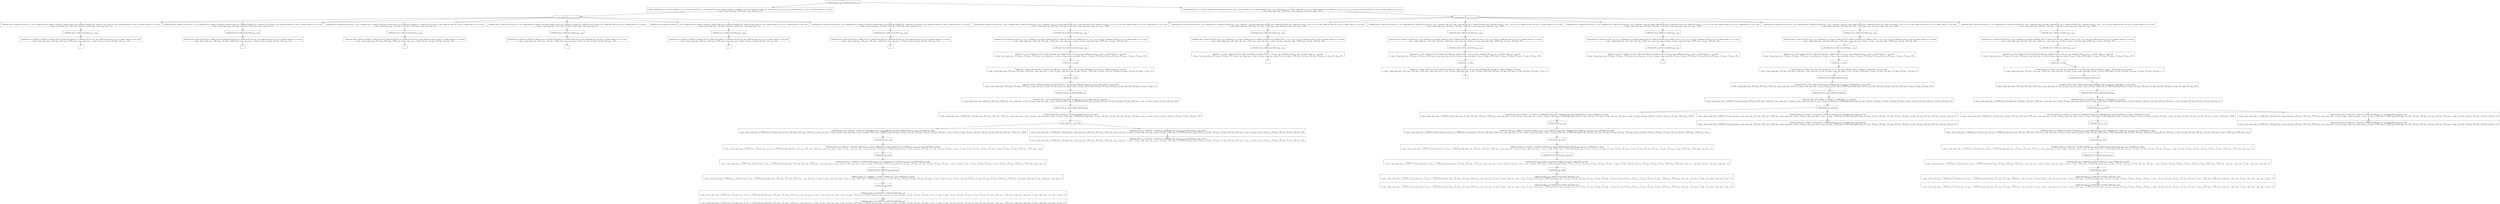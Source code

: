 digraph {
    graph [rankdir=TB
          ,bgcolor=transparent];
    node [shape=box
         ,fillcolor=white
         ,style=filled];
    0 [label=<O <BR/> Unfold one_step v<SUB>394</SUB> (C Triple [[1] [2] [0]]) v<SUB>396</SUB>>];
    1 [label=<C <BR/> Unfold notEqStick v<SUB>428</SUB> v<SUB>429</SUB> Trueo, Unfold get v<SUB>428</SUB> (C Triple [[1] [2] [0]]) (v<SUB>432</SUB> : v<SUB>433</SUB>), Unfold get v<SUB>429</SUB> (C Triple [[1] [2] [0]]) [], Unfold set v<SUB>428</SUB> v<SUB>433</SUB> (C Triple [[1] [2] [0]]) v<SUB>435</SUB>, Unfold set v<SUB>429</SUB> [v<SUB>432</SUB>] v<SUB>435</SUB> v<SUB>396</SUB>, Unfold one_step v<SUB>425</SUB> v<SUB>396</SUB> v<SUB>427</SUB>, Memo check v<SUB>427</SUB> v<SUB>426</SUB> Trueo <BR/>  [ v<SUB>394</SUB> &rarr; (v<SUB>428</SUB>, v<SUB>429</SUB>), v<SUB>430</SUB> &rarr; Trueo, v<SUB>431</SUB> &rarr; v<SUB>432</SUB> : v<SUB>433</SUB>, v<SUB>434</SUB> &rarr; [] ] >];
    2 [label=<C <BR/> Unfold notEqStick v<SUB>428</SUB> v<SUB>429</SUB> Trueo, Unfold get v<SUB>428</SUB> (C Triple [[1] [2] [0]]) (v<SUB>432</SUB> : v<SUB>433</SUB>), Unfold get v<SUB>429</SUB> (C Triple [[1] [2] [0]]) (v<SUB>436</SUB> : v<SUB>437</SUB>), Unfold less v<SUB>432</SUB> v<SUB>436</SUB> Trueo, Unfold set v<SUB>428</SUB> v<SUB>433</SUB> (C Triple [[1] [2] [0]]) v<SUB>439</SUB>, Unfold set v<SUB>429</SUB> (v<SUB>432</SUB> : v<SUB>436</SUB> : v<SUB>437</SUB>) v<SUB>439</SUB> v<SUB>396</SUB>, Unfold one_step v<SUB>425</SUB> v<SUB>396</SUB> v<SUB>427</SUB>, Memo check v<SUB>427</SUB> v<SUB>426</SUB> Trueo <BR/>  [ v<SUB>394</SUB> &rarr; (v<SUB>428</SUB>, v<SUB>429</SUB>), v<SUB>430</SUB> &rarr; Trueo, v<SUB>431</SUB> &rarr; v<SUB>432</SUB> : v<SUB>433</SUB>, v<SUB>434</SUB> &rarr; v<SUB>436</SUB> : v<SUB>437</SUB>, v<SUB>438</SUB> &rarr; Trueo ] >];
    3 [label=<O <BR/> Unfold notEqStick v<SUB>428</SUB> v<SUB>429</SUB> Trueo>];
    4 [label=<C <BR/> Unfold get One (C Triple [[1] [2] [0]]) (v<SUB>432</SUB> : v<SUB>433</SUB>), Unfold get Two (C Triple [[1] [2] [0]]) [], Unfold set One v<SUB>433</SUB> (C Triple [[1] [2] [0]]) v<SUB>435</SUB>, Unfold set Two [v<SUB>432</SUB>] v<SUB>435</SUB> v<SUB>396</SUB>, Unfold one_step v<SUB>425</SUB> v<SUB>396</SUB> v<SUB>427</SUB>, Memo check v<SUB>427</SUB> v<SUB>426</SUB> Trueo <BR/>  [ v<SUB>394</SUB> &rarr; (v<SUB>428</SUB>, v<SUB>429</SUB>), v<SUB>428</SUB> &rarr; One, v<SUB>429</SUB> &rarr; Two, v<SUB>430</SUB> &rarr; Trueo, v<SUB>431</SUB> &rarr; v<SUB>432</SUB> : v<SUB>433</SUB>, v<SUB>434</SUB> &rarr; [] ] >];
    5 [label=<C <BR/> Unfold get One (C Triple [[1] [2] [0]]) (v<SUB>432</SUB> : v<SUB>433</SUB>), Unfold get Thr (C Triple [[1] [2] [0]]) [], Unfold set One v<SUB>433</SUB> (C Triple [[1] [2] [0]]) v<SUB>435</SUB>, Unfold set Thr [v<SUB>432</SUB>] v<SUB>435</SUB> v<SUB>396</SUB>, Unfold one_step v<SUB>425</SUB> v<SUB>396</SUB> v<SUB>427</SUB>, Memo check v<SUB>427</SUB> v<SUB>426</SUB> Trueo <BR/>  [ v<SUB>394</SUB> &rarr; (v<SUB>428</SUB>, v<SUB>429</SUB>), v<SUB>428</SUB> &rarr; One, v<SUB>429</SUB> &rarr; Thr, v<SUB>430</SUB> &rarr; Trueo, v<SUB>431</SUB> &rarr; v<SUB>432</SUB> : v<SUB>433</SUB>, v<SUB>434</SUB> &rarr; [] ] >];
    6 [label=<C <BR/> Unfold get Two (C Triple [[1] [2] [0]]) (v<SUB>432</SUB> : v<SUB>433</SUB>), Unfold get One (C Triple [[1] [2] [0]]) [], Unfold set Two v<SUB>433</SUB> (C Triple [[1] [2] [0]]) v<SUB>435</SUB>, Unfold set One [v<SUB>432</SUB>] v<SUB>435</SUB> v<SUB>396</SUB>, Unfold one_step v<SUB>425</SUB> v<SUB>396</SUB> v<SUB>427</SUB>, Memo check v<SUB>427</SUB> v<SUB>426</SUB> Trueo <BR/>  [ v<SUB>394</SUB> &rarr; (v<SUB>428</SUB>, v<SUB>429</SUB>), v<SUB>428</SUB> &rarr; Two, v<SUB>429</SUB> &rarr; One, v<SUB>430</SUB> &rarr; Trueo, v<SUB>431</SUB> &rarr; v<SUB>432</SUB> : v<SUB>433</SUB>, v<SUB>434</SUB> &rarr; [] ] >];
    7 [label=<C <BR/> Unfold get Two (C Triple [[1] [2] [0]]) (v<SUB>432</SUB> : v<SUB>433</SUB>), Unfold get Thr (C Triple [[1] [2] [0]]) [], Unfold set Two v<SUB>433</SUB> (C Triple [[1] [2] [0]]) v<SUB>435</SUB>, Unfold set Thr [v<SUB>432</SUB>] v<SUB>435</SUB> v<SUB>396</SUB>, Unfold one_step v<SUB>425</SUB> v<SUB>396</SUB> v<SUB>427</SUB>, Memo check v<SUB>427</SUB> v<SUB>426</SUB> Trueo <BR/>  [ v<SUB>394</SUB> &rarr; (v<SUB>428</SUB>, v<SUB>429</SUB>), v<SUB>428</SUB> &rarr; Two, v<SUB>429</SUB> &rarr; Thr, v<SUB>430</SUB> &rarr; Trueo, v<SUB>431</SUB> &rarr; v<SUB>432</SUB> : v<SUB>433</SUB>, v<SUB>434</SUB> &rarr; [] ] >];
    8 [label=<C <BR/> Unfold get Thr (C Triple [[1] [2] [0]]) (v<SUB>432</SUB> : v<SUB>433</SUB>), Unfold get One (C Triple [[1] [2] [0]]) [], Unfold set Thr v<SUB>433</SUB> (C Triple [[1] [2] [0]]) v<SUB>435</SUB>, Unfold set One [v<SUB>432</SUB>] v<SUB>435</SUB> v<SUB>396</SUB>, Unfold one_step v<SUB>425</SUB> v<SUB>396</SUB> v<SUB>427</SUB>, Memo check v<SUB>427</SUB> v<SUB>426</SUB> Trueo <BR/>  [ v<SUB>394</SUB> &rarr; (v<SUB>428</SUB>, v<SUB>429</SUB>), v<SUB>428</SUB> &rarr; Thr, v<SUB>429</SUB> &rarr; One, v<SUB>430</SUB> &rarr; Trueo, v<SUB>431</SUB> &rarr; v<SUB>432</SUB> : v<SUB>433</SUB>, v<SUB>434</SUB> &rarr; [] ] >];
    9 [label=<C <BR/> Unfold get Thr (C Triple [[1] [2] [0]]) (v<SUB>432</SUB> : v<SUB>433</SUB>), Unfold get Two (C Triple [[1] [2] [0]]) [], Unfold set Thr v<SUB>433</SUB> (C Triple [[1] [2] [0]]) v<SUB>435</SUB>, Unfold set Two [v<SUB>432</SUB>] v<SUB>435</SUB> v<SUB>396</SUB>, Unfold one_step v<SUB>425</SUB> v<SUB>396</SUB> v<SUB>427</SUB>, Memo check v<SUB>427</SUB> v<SUB>426</SUB> Trueo <BR/>  [ v<SUB>394</SUB> &rarr; (v<SUB>428</SUB>, v<SUB>429</SUB>), v<SUB>428</SUB> &rarr; Thr, v<SUB>429</SUB> &rarr; Two, v<SUB>430</SUB> &rarr; Trueo, v<SUB>431</SUB> &rarr; v<SUB>432</SUB> : v<SUB>433</SUB>, v<SUB>434</SUB> &rarr; [] ] >];
    10 [label=<O <BR/> Unfold get One (C Triple [[1] [2] [0]]) (v<SUB>432</SUB> : v<SUB>433</SUB>)>];
    11 [label=<C <BR/> Unfold get Two (C Triple [[1] [2] [0]]) [], Unfold set One [] (C Triple [[1] [2] [0]]) v<SUB>435</SUB>, Unfold set Two [1] v<SUB>435</SUB> v<SUB>396</SUB>, Unfold one_step v<SUB>425</SUB> v<SUB>396</SUB> v<SUB>427</SUB>, Memo check v<SUB>427</SUB> v<SUB>426</SUB> Trueo <BR/>  [ v<SUB>394</SUB> &rarr; (v<SUB>428</SUB>, v<SUB>429</SUB>), v<SUB>428</SUB> &rarr; One, v<SUB>429</SUB> &rarr; Two, v<SUB>430</SUB> &rarr; Trueo, v<SUB>431</SUB> &rarr; v<SUB>432</SUB> : v<SUB>433</SUB>, v<SUB>432</SUB> &rarr; 1, v<SUB>433</SUB> &rarr; [], v<SUB>434</SUB> &rarr; [], v<SUB>440</SUB> &rarr; [1], v<SUB>441</SUB> &rarr; [2], v<SUB>442</SUB> &rarr; [0] ] >];
    12 [label=<_|_>];
    13 [label=<O <BR/> Unfold get One (C Triple [[1] [2] [0]]) (v<SUB>432</SUB> : v<SUB>433</SUB>)>];
    14 [label=<C <BR/> Unfold get Thr (C Triple [[1] [2] [0]]) [], Unfold set One [] (C Triple [[1] [2] [0]]) v<SUB>435</SUB>, Unfold set Thr [1] v<SUB>435</SUB> v<SUB>396</SUB>, Unfold one_step v<SUB>425</SUB> v<SUB>396</SUB> v<SUB>427</SUB>, Memo check v<SUB>427</SUB> v<SUB>426</SUB> Trueo <BR/>  [ v<SUB>394</SUB> &rarr; (v<SUB>428</SUB>, v<SUB>429</SUB>), v<SUB>428</SUB> &rarr; One, v<SUB>429</SUB> &rarr; Thr, v<SUB>430</SUB> &rarr; Trueo, v<SUB>431</SUB> &rarr; v<SUB>432</SUB> : v<SUB>433</SUB>, v<SUB>432</SUB> &rarr; 1, v<SUB>433</SUB> &rarr; [], v<SUB>434</SUB> &rarr; [], v<SUB>440</SUB> &rarr; [1], v<SUB>441</SUB> &rarr; [2], v<SUB>442</SUB> &rarr; [0] ] >];
    15 [label=<_|_>];
    16 [label=<O <BR/> Unfold get Two (C Triple [[1] [2] [0]]) (v<SUB>432</SUB> : v<SUB>433</SUB>)>];
    17 [label=<C <BR/> Unfold get One (C Triple [[1] [2] [0]]) [], Unfold set Two [] (C Triple [[1] [2] [0]]) v<SUB>435</SUB>, Unfold set One [2] v<SUB>435</SUB> v<SUB>396</SUB>, Unfold one_step v<SUB>425</SUB> v<SUB>396</SUB> v<SUB>427</SUB>, Memo check v<SUB>427</SUB> v<SUB>426</SUB> Trueo <BR/>  [ v<SUB>394</SUB> &rarr; (v<SUB>428</SUB>, v<SUB>429</SUB>), v<SUB>428</SUB> &rarr; Two, v<SUB>429</SUB> &rarr; One, v<SUB>430</SUB> &rarr; Trueo, v<SUB>431</SUB> &rarr; v<SUB>432</SUB> : v<SUB>433</SUB>, v<SUB>432</SUB> &rarr; 2, v<SUB>433</SUB> &rarr; [], v<SUB>434</SUB> &rarr; [], v<SUB>440</SUB> &rarr; [1], v<SUB>441</SUB> &rarr; [2], v<SUB>442</SUB> &rarr; [0] ] >];
    18 [label=<_|_>];
    19 [label=<O <BR/> Unfold get Two (C Triple [[1] [2] [0]]) (v<SUB>432</SUB> : v<SUB>433</SUB>)>];
    20 [label=<C <BR/> Unfold get Thr (C Triple [[1] [2] [0]]) [], Unfold set Two [] (C Triple [[1] [2] [0]]) v<SUB>435</SUB>, Unfold set Thr [2] v<SUB>435</SUB> v<SUB>396</SUB>, Unfold one_step v<SUB>425</SUB> v<SUB>396</SUB> v<SUB>427</SUB>, Memo check v<SUB>427</SUB> v<SUB>426</SUB> Trueo <BR/>  [ v<SUB>394</SUB> &rarr; (v<SUB>428</SUB>, v<SUB>429</SUB>), v<SUB>428</SUB> &rarr; Two, v<SUB>429</SUB> &rarr; Thr, v<SUB>430</SUB> &rarr; Trueo, v<SUB>431</SUB> &rarr; v<SUB>432</SUB> : v<SUB>433</SUB>, v<SUB>432</SUB> &rarr; 2, v<SUB>433</SUB> &rarr; [], v<SUB>434</SUB> &rarr; [], v<SUB>440</SUB> &rarr; [1], v<SUB>441</SUB> &rarr; [2], v<SUB>442</SUB> &rarr; [0] ] >];
    21 [label=<_|_>];
    22 [label=<O <BR/> Unfold get Thr (C Triple [[1] [2] [0]]) (v<SUB>432</SUB> : v<SUB>433</SUB>)>];
    23 [label=<C <BR/> Unfold get One (C Triple [[1] [2] [0]]) [], Unfold set Thr [] (C Triple [[1] [2] [0]]) v<SUB>435</SUB>, Unfold set One [0] v<SUB>435</SUB> v<SUB>396</SUB>, Unfold one_step v<SUB>425</SUB> v<SUB>396</SUB> v<SUB>427</SUB>, Memo check v<SUB>427</SUB> v<SUB>426</SUB> Trueo <BR/>  [ v<SUB>394</SUB> &rarr; (v<SUB>428</SUB>, v<SUB>429</SUB>), v<SUB>428</SUB> &rarr; Thr, v<SUB>429</SUB> &rarr; One, v<SUB>430</SUB> &rarr; Trueo, v<SUB>431</SUB> &rarr; v<SUB>432</SUB> : v<SUB>433</SUB>, v<SUB>432</SUB> &rarr; 0, v<SUB>433</SUB> &rarr; [], v<SUB>434</SUB> &rarr; [], v<SUB>440</SUB> &rarr; [1], v<SUB>441</SUB> &rarr; [2], v<SUB>442</SUB> &rarr; [0] ] >];
    24 [label=<_|_>];
    25 [label=<O <BR/> Unfold get Thr (C Triple [[1] [2] [0]]) (v<SUB>432</SUB> : v<SUB>433</SUB>)>];
    26 [label=<C <BR/> Unfold get Two (C Triple [[1] [2] [0]]) [], Unfold set Thr [] (C Triple [[1] [2] [0]]) v<SUB>435</SUB>, Unfold set Two [0] v<SUB>435</SUB> v<SUB>396</SUB>, Unfold one_step v<SUB>425</SUB> v<SUB>396</SUB> v<SUB>427</SUB>, Memo check v<SUB>427</SUB> v<SUB>426</SUB> Trueo <BR/>  [ v<SUB>394</SUB> &rarr; (v<SUB>428</SUB>, v<SUB>429</SUB>), v<SUB>428</SUB> &rarr; Thr, v<SUB>429</SUB> &rarr; Two, v<SUB>430</SUB> &rarr; Trueo, v<SUB>431</SUB> &rarr; v<SUB>432</SUB> : v<SUB>433</SUB>, v<SUB>432</SUB> &rarr; 0, v<SUB>433</SUB> &rarr; [], v<SUB>434</SUB> &rarr; [], v<SUB>440</SUB> &rarr; [1], v<SUB>441</SUB> &rarr; [2], v<SUB>442</SUB> &rarr; [0] ] >];
    27 [label=<_|_>];
    28 [label=<O <BR/> Unfold notEqStick v<SUB>428</SUB> v<SUB>429</SUB> Trueo>];
    29 [label=<C <BR/> Unfold get One (C Triple [[1] [2] [0]]) (v<SUB>432</SUB> : v<SUB>433</SUB>), Unfold get Two (C Triple [[1] [2] [0]]) (v<SUB>436</SUB> : v<SUB>437</SUB>), Unfold less v<SUB>432</SUB> v<SUB>436</SUB> Trueo, Unfold set One v<SUB>433</SUB> (C Triple [[1] [2] [0]]) v<SUB>439</SUB>, Unfold set Two (v<SUB>432</SUB> : v<SUB>436</SUB> : v<SUB>437</SUB>) v<SUB>439</SUB> v<SUB>396</SUB>, Unfold one_step v<SUB>425</SUB> v<SUB>396</SUB> v<SUB>427</SUB>, Memo check v<SUB>427</SUB> v<SUB>426</SUB> Trueo <BR/>  [ v<SUB>394</SUB> &rarr; (v<SUB>428</SUB>, v<SUB>429</SUB>), v<SUB>428</SUB> &rarr; One, v<SUB>429</SUB> &rarr; Two, v<SUB>430</SUB> &rarr; Trueo, v<SUB>431</SUB> &rarr; v<SUB>432</SUB> : v<SUB>433</SUB>, v<SUB>434</SUB> &rarr; v<SUB>436</SUB> : v<SUB>437</SUB>, v<SUB>438</SUB> &rarr; Trueo ] >];
    30 [label=<C <BR/> Unfold get One (C Triple [[1] [2] [0]]) (v<SUB>432</SUB> : v<SUB>433</SUB>), Unfold get Thr (C Triple [[1] [2] [0]]) (v<SUB>436</SUB> : v<SUB>437</SUB>), Unfold less v<SUB>432</SUB> v<SUB>436</SUB> Trueo, Unfold set One v<SUB>433</SUB> (C Triple [[1] [2] [0]]) v<SUB>439</SUB>, Unfold set Thr (v<SUB>432</SUB> : v<SUB>436</SUB> : v<SUB>437</SUB>) v<SUB>439</SUB> v<SUB>396</SUB>, Unfold one_step v<SUB>425</SUB> v<SUB>396</SUB> v<SUB>427</SUB>, Memo check v<SUB>427</SUB> v<SUB>426</SUB> Trueo <BR/>  [ v<SUB>394</SUB> &rarr; (v<SUB>428</SUB>, v<SUB>429</SUB>), v<SUB>428</SUB> &rarr; One, v<SUB>429</SUB> &rarr; Thr, v<SUB>430</SUB> &rarr; Trueo, v<SUB>431</SUB> &rarr; v<SUB>432</SUB> : v<SUB>433</SUB>, v<SUB>434</SUB> &rarr; v<SUB>436</SUB> : v<SUB>437</SUB>, v<SUB>438</SUB> &rarr; Trueo ] >];
    31 [label=<C <BR/> Unfold get Two (C Triple [[1] [2] [0]]) (v<SUB>432</SUB> : v<SUB>433</SUB>), Unfold get One (C Triple [[1] [2] [0]]) (v<SUB>436</SUB> : v<SUB>437</SUB>), Unfold less v<SUB>432</SUB> v<SUB>436</SUB> Trueo, Unfold set Two v<SUB>433</SUB> (C Triple [[1] [2] [0]]) v<SUB>439</SUB>, Unfold set One (v<SUB>432</SUB> : v<SUB>436</SUB> : v<SUB>437</SUB>) v<SUB>439</SUB> v<SUB>396</SUB>, Unfold one_step v<SUB>425</SUB> v<SUB>396</SUB> v<SUB>427</SUB>, Memo check v<SUB>427</SUB> v<SUB>426</SUB> Trueo <BR/>  [ v<SUB>394</SUB> &rarr; (v<SUB>428</SUB>, v<SUB>429</SUB>), v<SUB>428</SUB> &rarr; Two, v<SUB>429</SUB> &rarr; One, v<SUB>430</SUB> &rarr; Trueo, v<SUB>431</SUB> &rarr; v<SUB>432</SUB> : v<SUB>433</SUB>, v<SUB>434</SUB> &rarr; v<SUB>436</SUB> : v<SUB>437</SUB>, v<SUB>438</SUB> &rarr; Trueo ] >];
    32 [label=<C <BR/> Unfold get Two (C Triple [[1] [2] [0]]) (v<SUB>432</SUB> : v<SUB>433</SUB>), Unfold get Thr (C Triple [[1] [2] [0]]) (v<SUB>436</SUB> : v<SUB>437</SUB>), Unfold less v<SUB>432</SUB> v<SUB>436</SUB> Trueo, Unfold set Two v<SUB>433</SUB> (C Triple [[1] [2] [0]]) v<SUB>439</SUB>, Unfold set Thr (v<SUB>432</SUB> : v<SUB>436</SUB> : v<SUB>437</SUB>) v<SUB>439</SUB> v<SUB>396</SUB>, Unfold one_step v<SUB>425</SUB> v<SUB>396</SUB> v<SUB>427</SUB>, Memo check v<SUB>427</SUB> v<SUB>426</SUB> Trueo <BR/>  [ v<SUB>394</SUB> &rarr; (v<SUB>428</SUB>, v<SUB>429</SUB>), v<SUB>428</SUB> &rarr; Two, v<SUB>429</SUB> &rarr; Thr, v<SUB>430</SUB> &rarr; Trueo, v<SUB>431</SUB> &rarr; v<SUB>432</SUB> : v<SUB>433</SUB>, v<SUB>434</SUB> &rarr; v<SUB>436</SUB> : v<SUB>437</SUB>, v<SUB>438</SUB> &rarr; Trueo ] >];
    33 [label=<C <BR/> Unfold get Thr (C Triple [[1] [2] [0]]) (v<SUB>432</SUB> : v<SUB>433</SUB>), Unfold get One (C Triple [[1] [2] [0]]) (v<SUB>436</SUB> : v<SUB>437</SUB>), Unfold less v<SUB>432</SUB> v<SUB>436</SUB> Trueo, Unfold set Thr v<SUB>433</SUB> (C Triple [[1] [2] [0]]) v<SUB>439</SUB>, Unfold set One (v<SUB>432</SUB> : v<SUB>436</SUB> : v<SUB>437</SUB>) v<SUB>439</SUB> v<SUB>396</SUB>, Unfold one_step v<SUB>425</SUB> v<SUB>396</SUB> v<SUB>427</SUB>, Memo check v<SUB>427</SUB> v<SUB>426</SUB> Trueo <BR/>  [ v<SUB>394</SUB> &rarr; (v<SUB>428</SUB>, v<SUB>429</SUB>), v<SUB>428</SUB> &rarr; Thr, v<SUB>429</SUB> &rarr; One, v<SUB>430</SUB> &rarr; Trueo, v<SUB>431</SUB> &rarr; v<SUB>432</SUB> : v<SUB>433</SUB>, v<SUB>434</SUB> &rarr; v<SUB>436</SUB> : v<SUB>437</SUB>, v<SUB>438</SUB> &rarr; Trueo ] >];
    34 [label=<C <BR/> Unfold get Thr (C Triple [[1] [2] [0]]) (v<SUB>432</SUB> : v<SUB>433</SUB>), Unfold get Two (C Triple [[1] [2] [0]]) (v<SUB>436</SUB> : v<SUB>437</SUB>), Unfold less v<SUB>432</SUB> v<SUB>436</SUB> Trueo, Unfold set Thr v<SUB>433</SUB> (C Triple [[1] [2] [0]]) v<SUB>439</SUB>, Unfold set Two (v<SUB>432</SUB> : v<SUB>436</SUB> : v<SUB>437</SUB>) v<SUB>439</SUB> v<SUB>396</SUB>, Unfold one_step v<SUB>425</SUB> v<SUB>396</SUB> v<SUB>427</SUB>, Memo check v<SUB>427</SUB> v<SUB>426</SUB> Trueo <BR/>  [ v<SUB>394</SUB> &rarr; (v<SUB>428</SUB>, v<SUB>429</SUB>), v<SUB>428</SUB> &rarr; Thr, v<SUB>429</SUB> &rarr; Two, v<SUB>430</SUB> &rarr; Trueo, v<SUB>431</SUB> &rarr; v<SUB>432</SUB> : v<SUB>433</SUB>, v<SUB>434</SUB> &rarr; v<SUB>436</SUB> : v<SUB>437</SUB>, v<SUB>438</SUB> &rarr; Trueo ] >];
    35 [label=<O <BR/> Unfold get One (C Triple [[1] [2] [0]]) (v<SUB>432</SUB> : v<SUB>433</SUB>)>];
    36 [label=<C <BR/> Unfold get Two (C Triple [[1] [2] [0]]) (v<SUB>436</SUB> : v<SUB>437</SUB>), Unfold less 1 v<SUB>436</SUB> Trueo, Unfold set One [] (C Triple [[1] [2] [0]]) v<SUB>439</SUB>, Unfold set Two (1 : v<SUB>436</SUB> : v<SUB>437</SUB>) v<SUB>439</SUB> v<SUB>396</SUB>, Unfold one_step v<SUB>425</SUB> v<SUB>396</SUB> v<SUB>427</SUB>, Memo check v<SUB>427</SUB> v<SUB>426</SUB> Trueo <BR/>  [ v<SUB>394</SUB> &rarr; (v<SUB>428</SUB>, v<SUB>429</SUB>), v<SUB>428</SUB> &rarr; One, v<SUB>429</SUB> &rarr; Two, v<SUB>430</SUB> &rarr; Trueo, v<SUB>431</SUB> &rarr; v<SUB>432</SUB> : v<SUB>433</SUB>, v<SUB>432</SUB> &rarr; 1, v<SUB>433</SUB> &rarr; [], v<SUB>434</SUB> &rarr; v<SUB>436</SUB> : v<SUB>437</SUB>, v<SUB>438</SUB> &rarr; Trueo, v<SUB>440</SUB> &rarr; [1], v<SUB>441</SUB> &rarr; [2], v<SUB>442</SUB> &rarr; [0] ] >];
    37 [label=<O <BR/> Unfold get Two (C Triple [[1] [2] [0]]) (v<SUB>436</SUB> : v<SUB>437</SUB>)>];
    38 [label=<C <BR/> Unfold less 1 2 Trueo, Unfold set One [] (C Triple [[1] [2] [0]]) v<SUB>439</SUB>, Unfold set Two (1 : [2]) v<SUB>439</SUB> v<SUB>396</SUB>, Unfold one_step v<SUB>425</SUB> v<SUB>396</SUB> v<SUB>427</SUB>, Memo check v<SUB>427</SUB> v<SUB>426</SUB> Trueo <BR/>  [ v<SUB>394</SUB> &rarr; (v<SUB>428</SUB>, v<SUB>429</SUB>), v<SUB>428</SUB> &rarr; One, v<SUB>429</SUB> &rarr; Two, v<SUB>430</SUB> &rarr; Trueo, v<SUB>431</SUB> &rarr; v<SUB>432</SUB> : v<SUB>433</SUB>, v<SUB>432</SUB> &rarr; 1, v<SUB>433</SUB> &rarr; [], v<SUB>434</SUB> &rarr; v<SUB>436</SUB> : v<SUB>437</SUB>, v<SUB>436</SUB> &rarr; 2, v<SUB>437</SUB> &rarr; [], v<SUB>438</SUB> &rarr; Trueo, v<SUB>440</SUB> &rarr; [1], v<SUB>441</SUB> &rarr; [2], v<SUB>442</SUB> &rarr; [0], v<SUB>443</SUB> &rarr; [1], v<SUB>444</SUB> &rarr; [2], v<SUB>445</SUB> &rarr; [0] ] >];
    39 [label=<O <BR/> Unfold less 1 2 Trueo>];
    40 [label=<C <BR/> Memo less 0 1 Trueo, Unfold set One [] (C Triple [[1] [2] [0]]) v<SUB>439</SUB>, Unfold set Two (1 : [2]) v<SUB>439</SUB> v<SUB>396</SUB>, Unfold one_step v<SUB>425</SUB> v<SUB>396</SUB> v<SUB>427</SUB>, Memo check v<SUB>427</SUB> v<SUB>426</SUB> Trueo <BR/>  [ v<SUB>394</SUB> &rarr; (v<SUB>428</SUB>, v<SUB>429</SUB>), v<SUB>428</SUB> &rarr; One, v<SUB>429</SUB> &rarr; Two, v<SUB>430</SUB> &rarr; Trueo, v<SUB>431</SUB> &rarr; v<SUB>432</SUB> : v<SUB>433</SUB>, v<SUB>432</SUB> &rarr; 1, v<SUB>433</SUB> &rarr; [], v<SUB>434</SUB> &rarr; v<SUB>436</SUB> : v<SUB>437</SUB>, v<SUB>436</SUB> &rarr; 2, v<SUB>437</SUB> &rarr; [], v<SUB>438</SUB> &rarr; Trueo, v<SUB>440</SUB> &rarr; [1], v<SUB>441</SUB> &rarr; [2], v<SUB>442</SUB> &rarr; [0], v<SUB>443</SUB> &rarr; [1], v<SUB>444</SUB> &rarr; [2], v<SUB>445</SUB> &rarr; [0], v<SUB>446</SUB> &rarr; 1, v<SUB>447</SUB> &rarr; 0 ] >];
    41 [label=<O <BR/> Memo less 0 1 Trueo>];
    42 [label=<C <BR/> Unfold set One [] (C Triple [[1] [2] [0]]) v<SUB>439</SUB>, Unfold set Two (1 : [2]) v<SUB>439</SUB> v<SUB>396</SUB>, Unfold one_step v<SUB>425</SUB> v<SUB>396</SUB> v<SUB>427</SUB>, Memo check v<SUB>427</SUB> v<SUB>426</SUB> Trueo <BR/>  [ v<SUB>394</SUB> &rarr; (v<SUB>428</SUB>, v<SUB>429</SUB>), v<SUB>428</SUB> &rarr; One, v<SUB>429</SUB> &rarr; Two, v<SUB>430</SUB> &rarr; Trueo, v<SUB>431</SUB> &rarr; v<SUB>432</SUB> : v<SUB>433</SUB>, v<SUB>432</SUB> &rarr; 1, v<SUB>433</SUB> &rarr; [], v<SUB>434</SUB> &rarr; v<SUB>436</SUB> : v<SUB>437</SUB>, v<SUB>436</SUB> &rarr; 2, v<SUB>437</SUB> &rarr; [], v<SUB>438</SUB> &rarr; Trueo, v<SUB>440</SUB> &rarr; [1], v<SUB>441</SUB> &rarr; [2], v<SUB>442</SUB> &rarr; [0], v<SUB>443</SUB> &rarr; [1], v<SUB>444</SUB> &rarr; [2], v<SUB>445</SUB> &rarr; [0], v<SUB>446</SUB> &rarr; 1, v<SUB>447</SUB> &rarr; 0, v<SUB>448</SUB> &rarr; 0 ] >];
    43 [label=<O <BR/> Unfold set One [] (C Triple [[1] [2] [0]]) v<SUB>439</SUB>>];
    44 [label=<C <BR/> Unfold set Two (1 : [2]) (C Triple [[] [2] [0]]) v<SUB>396</SUB>, Unfold one_step v<SUB>425</SUB> v<SUB>396</SUB> v<SUB>427</SUB>, Memo check v<SUB>427</SUB> v<SUB>426</SUB> Trueo <BR/>  [ v<SUB>394</SUB> &rarr; (v<SUB>428</SUB>, v<SUB>429</SUB>), v<SUB>428</SUB> &rarr; One, v<SUB>429</SUB> &rarr; Two, v<SUB>430</SUB> &rarr; Trueo, v<SUB>431</SUB> &rarr; v<SUB>432</SUB> : v<SUB>433</SUB>, v<SUB>432</SUB> &rarr; 1, v<SUB>433</SUB> &rarr; [], v<SUB>434</SUB> &rarr; v<SUB>436</SUB> : v<SUB>437</SUB>, v<SUB>436</SUB> &rarr; 2, v<SUB>437</SUB> &rarr; [], v<SUB>438</SUB> &rarr; Trueo, v<SUB>439</SUB> &rarr; C Triple [[] v<SUB>451</SUB> v<SUB>452</SUB>], v<SUB>440</SUB> &rarr; [1], v<SUB>441</SUB> &rarr; [2], v<SUB>442</SUB> &rarr; [0], v<SUB>443</SUB> &rarr; [1], v<SUB>444</SUB> &rarr; [2], v<SUB>445</SUB> &rarr; [0], v<SUB>446</SUB> &rarr; 1, v<SUB>447</SUB> &rarr; 0, v<SUB>448</SUB> &rarr; 0, v<SUB>450</SUB> &rarr; [1], v<SUB>451</SUB> &rarr; [2], v<SUB>452</SUB> &rarr; [0] ] >];
    45 [label=<O <BR/> Unfold set Two (1 : [2]) (C Triple [[] [2] [0]]) v<SUB>396</SUB>>];
    46 [label=<C <BR/> Unfold one_step v<SUB>425</SUB> (C Triple [[] 1 : [2] [0]]) v<SUB>427</SUB>, Memo check v<SUB>427</SUB> v<SUB>426</SUB> Trueo <BR/>  [ v<SUB>394</SUB> &rarr; (v<SUB>428</SUB>, v<SUB>429</SUB>), v<SUB>396</SUB> &rarr; C Triple [v<SUB>453</SUB> 1 : [2] v<SUB>455</SUB>], v<SUB>428</SUB> &rarr; One, v<SUB>429</SUB> &rarr; Two, v<SUB>430</SUB> &rarr; Trueo, v<SUB>431</SUB> &rarr; v<SUB>432</SUB> : v<SUB>433</SUB>, v<SUB>432</SUB> &rarr; 1, v<SUB>433</SUB> &rarr; [], v<SUB>434</SUB> &rarr; v<SUB>436</SUB> : v<SUB>437</SUB>, v<SUB>436</SUB> &rarr; 2, v<SUB>437</SUB> &rarr; [], v<SUB>438</SUB> &rarr; Trueo, v<SUB>439</SUB> &rarr; C Triple [[] v<SUB>451</SUB> v<SUB>452</SUB>], v<SUB>440</SUB> &rarr; [1], v<SUB>441</SUB> &rarr; [2], v<SUB>442</SUB> &rarr; [0], v<SUB>443</SUB> &rarr; [1], v<SUB>444</SUB> &rarr; [2], v<SUB>445</SUB> &rarr; [0], v<SUB>446</SUB> &rarr; 1, v<SUB>447</SUB> &rarr; 0, v<SUB>448</SUB> &rarr; 0, v<SUB>450</SUB> &rarr; [1], v<SUB>451</SUB> &rarr; [2], v<SUB>452</SUB> &rarr; [0], v<SUB>453</SUB> &rarr; [], v<SUB>454</SUB> &rarr; [2], v<SUB>455</SUB> &rarr; [0] ] >];
    47 [label=<O <BR/> Memo check v<SUB>427</SUB> v<SUB>426</SUB> Trueo>];
    48 [label=<C <BR/> Unfold one_step v<SUB>425</SUB> (C Triple [[] 1 : [2] [0]]) v<SUB>427</SUB>, Unfold get One v<SUB>427</SUB> v<SUB>458</SUB>, Unfold isNil v<SUB>458</SUB> Trueo, Unfold get Two v<SUB>427</SUB> v<SUB>459</SUB>, Unfold isNil v<SUB>459</SUB> Trueo <BR/>  [ v<SUB>394</SUB> &rarr; (v<SUB>428</SUB>, v<SUB>429</SUB>), v<SUB>396</SUB> &rarr; C Triple [v<SUB>453</SUB> 1 : [2] v<SUB>455</SUB>], v<SUB>426</SUB> &rarr; [], v<SUB>428</SUB> &rarr; One, v<SUB>429</SUB> &rarr; Two, v<SUB>430</SUB> &rarr; Trueo, v<SUB>431</SUB> &rarr; v<SUB>432</SUB> : v<SUB>433</SUB>, v<SUB>432</SUB> &rarr; 1, v<SUB>433</SUB> &rarr; [], v<SUB>434</SUB> &rarr; v<SUB>436</SUB> : v<SUB>437</SUB>, v<SUB>436</SUB> &rarr; 2, v<SUB>437</SUB> &rarr; [], v<SUB>438</SUB> &rarr; Trueo, v<SUB>439</SUB> &rarr; C Triple [[] v<SUB>451</SUB> v<SUB>452</SUB>], v<SUB>440</SUB> &rarr; [1], v<SUB>441</SUB> &rarr; [2], v<SUB>442</SUB> &rarr; [0], v<SUB>443</SUB> &rarr; [1], v<SUB>444</SUB> &rarr; [2], v<SUB>445</SUB> &rarr; [0], v<SUB>446</SUB> &rarr; 1, v<SUB>447</SUB> &rarr; 0, v<SUB>448</SUB> &rarr; 0, v<SUB>450</SUB> &rarr; [1], v<SUB>451</SUB> &rarr; [2], v<SUB>452</SUB> &rarr; [0], v<SUB>453</SUB> &rarr; [], v<SUB>454</SUB> &rarr; [2], v<SUB>455</SUB> &rarr; [0], v<SUB>456</SUB> &rarr; Trueo, v<SUB>457</SUB> &rarr; Trueo ] >];
    49 [label=<C <BR/> Unfold one_step v<SUB>425</SUB> (C Triple [[] 1 : [2] [0]]) v<SUB>427</SUB>, Unfold one_step v<SUB>460</SUB> v<SUB>427</SUB> v<SUB>462</SUB>, Memo check v<SUB>462</SUB> v<SUB>461</SUB> Trueo <BR/>  [ v<SUB>394</SUB> &rarr; (v<SUB>428</SUB>, v<SUB>429</SUB>), v<SUB>396</SUB> &rarr; C Triple [v<SUB>453</SUB> 1 : [2] v<SUB>455</SUB>], v<SUB>426</SUB> &rarr; v<SUB>460</SUB> : v<SUB>461</SUB>, v<SUB>428</SUB> &rarr; One, v<SUB>429</SUB> &rarr; Two, v<SUB>430</SUB> &rarr; Trueo, v<SUB>431</SUB> &rarr; v<SUB>432</SUB> : v<SUB>433</SUB>, v<SUB>432</SUB> &rarr; 1, v<SUB>433</SUB> &rarr; [], v<SUB>434</SUB> &rarr; v<SUB>436</SUB> : v<SUB>437</SUB>, v<SUB>436</SUB> &rarr; 2, v<SUB>437</SUB> &rarr; [], v<SUB>438</SUB> &rarr; Trueo, v<SUB>439</SUB> &rarr; C Triple [[] v<SUB>451</SUB> v<SUB>452</SUB>], v<SUB>440</SUB> &rarr; [1], v<SUB>441</SUB> &rarr; [2], v<SUB>442</SUB> &rarr; [0], v<SUB>443</SUB> &rarr; [1], v<SUB>444</SUB> &rarr; [2], v<SUB>445</SUB> &rarr; [0], v<SUB>446</SUB> &rarr; 1, v<SUB>447</SUB> &rarr; 0, v<SUB>448</SUB> &rarr; 0, v<SUB>450</SUB> &rarr; [1], v<SUB>451</SUB> &rarr; [2], v<SUB>452</SUB> &rarr; [0], v<SUB>453</SUB> &rarr; [], v<SUB>454</SUB> &rarr; [2], v<SUB>455</SUB> &rarr; [0] ] >];
    50 [label=<O <BR/> Unfold get One v<SUB>427</SUB> v<SUB>458</SUB>>];
    51 [label=<C <BR/> Unfold one_step v<SUB>425</SUB> (C Triple [[] 1 : [2] [0]]) (C Triple [v<SUB>463</SUB> v<SUB>464</SUB> v<SUB>465</SUB>]), Unfold isNil v<SUB>463</SUB> Trueo, Unfold get Two (C Triple [v<SUB>463</SUB> v<SUB>464</SUB> v<SUB>465</SUB>]) v<SUB>459</SUB>, Unfold isNil v<SUB>459</SUB> Trueo <BR/>  [ v<SUB>394</SUB> &rarr; (v<SUB>428</SUB>, v<SUB>429</SUB>), v<SUB>396</SUB> &rarr; C Triple [v<SUB>453</SUB> 1 : [2] v<SUB>455</SUB>], v<SUB>426</SUB> &rarr; [], v<SUB>427</SUB> &rarr; C Triple [v<SUB>463</SUB> v<SUB>464</SUB> v<SUB>465</SUB>], v<SUB>428</SUB> &rarr; One, v<SUB>429</SUB> &rarr; Two, v<SUB>430</SUB> &rarr; Trueo, v<SUB>431</SUB> &rarr; v<SUB>432</SUB> : v<SUB>433</SUB>, v<SUB>432</SUB> &rarr; 1, v<SUB>433</SUB> &rarr; [], v<SUB>434</SUB> &rarr; v<SUB>436</SUB> : v<SUB>437</SUB>, v<SUB>436</SUB> &rarr; 2, v<SUB>437</SUB> &rarr; [], v<SUB>438</SUB> &rarr; Trueo, v<SUB>439</SUB> &rarr; C Triple [[] v<SUB>451</SUB> v<SUB>452</SUB>], v<SUB>440</SUB> &rarr; [1], v<SUB>441</SUB> &rarr; [2], v<SUB>442</SUB> &rarr; [0], v<SUB>443</SUB> &rarr; [1], v<SUB>444</SUB> &rarr; [2], v<SUB>445</SUB> &rarr; [0], v<SUB>446</SUB> &rarr; 1, v<SUB>447</SUB> &rarr; 0, v<SUB>448</SUB> &rarr; 0, v<SUB>450</SUB> &rarr; [1], v<SUB>451</SUB> &rarr; [2], v<SUB>452</SUB> &rarr; [0], v<SUB>453</SUB> &rarr; [], v<SUB>454</SUB> &rarr; [2], v<SUB>455</SUB> &rarr; [0], v<SUB>456</SUB> &rarr; Trueo, v<SUB>457</SUB> &rarr; Trueo, v<SUB>458</SUB> &rarr; v<SUB>463</SUB> ] >];
    52 [label=<O <BR/> Unfold isNil v<SUB>463</SUB> Trueo>];
    53 [label=<C <BR/> Unfold one_step v<SUB>425</SUB> (C Triple [[] 1 : [2] [0]]) (C Triple [[] v<SUB>464</SUB> v<SUB>465</SUB>]), Unfold get Two (C Triple [[] v<SUB>464</SUB> v<SUB>465</SUB>]) v<SUB>459</SUB>, Unfold isNil v<SUB>459</SUB> Trueo <BR/>  [ v<SUB>394</SUB> &rarr; (v<SUB>428</SUB>, v<SUB>429</SUB>), v<SUB>396</SUB> &rarr; C Triple [v<SUB>453</SUB> 1 : [2] v<SUB>455</SUB>], v<SUB>426</SUB> &rarr; [], v<SUB>427</SUB> &rarr; C Triple [v<SUB>463</SUB> v<SUB>464</SUB> v<SUB>465</SUB>], v<SUB>428</SUB> &rarr; One, v<SUB>429</SUB> &rarr; Two, v<SUB>430</SUB> &rarr; Trueo, v<SUB>431</SUB> &rarr; v<SUB>432</SUB> : v<SUB>433</SUB>, v<SUB>432</SUB> &rarr; 1, v<SUB>433</SUB> &rarr; [], v<SUB>434</SUB> &rarr; v<SUB>436</SUB> : v<SUB>437</SUB>, v<SUB>436</SUB> &rarr; 2, v<SUB>437</SUB> &rarr; [], v<SUB>438</SUB> &rarr; Trueo, v<SUB>439</SUB> &rarr; C Triple [[] v<SUB>451</SUB> v<SUB>452</SUB>], v<SUB>440</SUB> &rarr; [1], v<SUB>441</SUB> &rarr; [2], v<SUB>442</SUB> &rarr; [0], v<SUB>443</SUB> &rarr; [1], v<SUB>444</SUB> &rarr; [2], v<SUB>445</SUB> &rarr; [0], v<SUB>446</SUB> &rarr; 1, v<SUB>447</SUB> &rarr; 0, v<SUB>448</SUB> &rarr; 0, v<SUB>450</SUB> &rarr; [1], v<SUB>451</SUB> &rarr; [2], v<SUB>452</SUB> &rarr; [0], v<SUB>453</SUB> &rarr; [], v<SUB>454</SUB> &rarr; [2], v<SUB>455</SUB> &rarr; [0], v<SUB>456</SUB> &rarr; Trueo, v<SUB>457</SUB> &rarr; Trueo, v<SUB>458</SUB> &rarr; v<SUB>463</SUB>, v<SUB>463</SUB> &rarr; [] ] >];
    54 [label=<O <BR/> Unfold get Two (C Triple [[] v<SUB>464</SUB> v<SUB>465</SUB>]) v<SUB>459</SUB>>];
    55 [label=<C <BR/> Unfold one_step v<SUB>425</SUB> (C Triple [[] 1 : [2] [0]]) (C Triple [[] v<SUB>469</SUB> v<SUB>470</SUB>]), Unfold isNil v<SUB>469</SUB> Trueo <BR/>  [ v<SUB>394</SUB> &rarr; (v<SUB>428</SUB>, v<SUB>429</SUB>), v<SUB>396</SUB> &rarr; C Triple [v<SUB>453</SUB> 1 : [2] v<SUB>455</SUB>], v<SUB>426</SUB> &rarr; [], v<SUB>427</SUB> &rarr; C Triple [v<SUB>463</SUB> v<SUB>464</SUB> v<SUB>465</SUB>], v<SUB>428</SUB> &rarr; One, v<SUB>429</SUB> &rarr; Two, v<SUB>430</SUB> &rarr; Trueo, v<SUB>431</SUB> &rarr; v<SUB>432</SUB> : v<SUB>433</SUB>, v<SUB>432</SUB> &rarr; 1, v<SUB>433</SUB> &rarr; [], v<SUB>434</SUB> &rarr; v<SUB>436</SUB> : v<SUB>437</SUB>, v<SUB>436</SUB> &rarr; 2, v<SUB>437</SUB> &rarr; [], v<SUB>438</SUB> &rarr; Trueo, v<SUB>439</SUB> &rarr; C Triple [[] v<SUB>451</SUB> v<SUB>452</SUB>], v<SUB>440</SUB> &rarr; [1], v<SUB>441</SUB> &rarr; [2], v<SUB>442</SUB> &rarr; [0], v<SUB>443</SUB> &rarr; [1], v<SUB>444</SUB> &rarr; [2], v<SUB>445</SUB> &rarr; [0], v<SUB>446</SUB> &rarr; 1, v<SUB>447</SUB> &rarr; 0, v<SUB>448</SUB> &rarr; 0, v<SUB>450</SUB> &rarr; [1], v<SUB>451</SUB> &rarr; [2], v<SUB>452</SUB> &rarr; [0], v<SUB>453</SUB> &rarr; [], v<SUB>454</SUB> &rarr; [2], v<SUB>455</SUB> &rarr; [0], v<SUB>456</SUB> &rarr; Trueo, v<SUB>457</SUB> &rarr; Trueo, v<SUB>458</SUB> &rarr; v<SUB>463</SUB>, v<SUB>459</SUB> &rarr; v<SUB>469</SUB>, v<SUB>463</SUB> &rarr; [], v<SUB>464</SUB> &rarr; v<SUB>469</SUB>, v<SUB>465</SUB> &rarr; v<SUB>470</SUB>, v<SUB>468</SUB> &rarr; [] ] >];
    56 [label=<O <BR/> Unfold isNil v<SUB>469</SUB> Trueo>];
    57 [label=<C <BR/> Unfold one_step v<SUB>425</SUB> (C Triple [[] 1 : [2] [0]]) (C Triple [[] [] v<SUB>470</SUB>]) <BR/>  [ v<SUB>394</SUB> &rarr; (v<SUB>428</SUB>, v<SUB>429</SUB>), v<SUB>396</SUB> &rarr; C Triple [v<SUB>453</SUB> 1 : [2] v<SUB>455</SUB>], v<SUB>426</SUB> &rarr; [], v<SUB>427</SUB> &rarr; C Triple [v<SUB>463</SUB> v<SUB>464</SUB> v<SUB>465</SUB>], v<SUB>428</SUB> &rarr; One, v<SUB>429</SUB> &rarr; Two, v<SUB>430</SUB> &rarr; Trueo, v<SUB>431</SUB> &rarr; v<SUB>432</SUB> : v<SUB>433</SUB>, v<SUB>432</SUB> &rarr; 1, v<SUB>433</SUB> &rarr; [], v<SUB>434</SUB> &rarr; v<SUB>436</SUB> : v<SUB>437</SUB>, v<SUB>436</SUB> &rarr; 2, v<SUB>437</SUB> &rarr; [], v<SUB>438</SUB> &rarr; Trueo, v<SUB>439</SUB> &rarr; C Triple [[] v<SUB>451</SUB> v<SUB>452</SUB>], v<SUB>440</SUB> &rarr; [1], v<SUB>441</SUB> &rarr; [2], v<SUB>442</SUB> &rarr; [0], v<SUB>443</SUB> &rarr; [1], v<SUB>444</SUB> &rarr; [2], v<SUB>445</SUB> &rarr; [0], v<SUB>446</SUB> &rarr; 1, v<SUB>447</SUB> &rarr; 0, v<SUB>448</SUB> &rarr; 0, v<SUB>450</SUB> &rarr; [1], v<SUB>451</SUB> &rarr; [2], v<SUB>452</SUB> &rarr; [0], v<SUB>453</SUB> &rarr; [], v<SUB>454</SUB> &rarr; [2], v<SUB>455</SUB> &rarr; [0], v<SUB>456</SUB> &rarr; Trueo, v<SUB>457</SUB> &rarr; Trueo, v<SUB>458</SUB> &rarr; v<SUB>463</SUB>, v<SUB>459</SUB> &rarr; v<SUB>469</SUB>, v<SUB>463</SUB> &rarr; [], v<SUB>464</SUB> &rarr; v<SUB>469</SUB>, v<SUB>465</SUB> &rarr; v<SUB>470</SUB>, v<SUB>468</SUB> &rarr; [], v<SUB>469</SUB> &rarr; [] ] >];
    58 [label=<Leaf <BR/> Unfold one_step v<SUB>425</SUB> (C Triple [[] 1 : [2] [0]]) (C Triple [[] [] v<SUB>470</SUB>]) <BR/>  [ v<SUB>394</SUB> &rarr; (v<SUB>428</SUB>, v<SUB>429</SUB>), v<SUB>396</SUB> &rarr; C Triple [v<SUB>453</SUB> 1 : [2] v<SUB>455</SUB>], v<SUB>426</SUB> &rarr; [], v<SUB>427</SUB> &rarr; C Triple [v<SUB>463</SUB> v<SUB>464</SUB> v<SUB>465</SUB>], v<SUB>428</SUB> &rarr; One, v<SUB>429</SUB> &rarr; Two, v<SUB>430</SUB> &rarr; Trueo, v<SUB>431</SUB> &rarr; v<SUB>432</SUB> : v<SUB>433</SUB>, v<SUB>432</SUB> &rarr; 1, v<SUB>433</SUB> &rarr; [], v<SUB>434</SUB> &rarr; v<SUB>436</SUB> : v<SUB>437</SUB>, v<SUB>436</SUB> &rarr; 2, v<SUB>437</SUB> &rarr; [], v<SUB>438</SUB> &rarr; Trueo, v<SUB>439</SUB> &rarr; C Triple [[] v<SUB>451</SUB> v<SUB>452</SUB>], v<SUB>440</SUB> &rarr; [1], v<SUB>441</SUB> &rarr; [2], v<SUB>442</SUB> &rarr; [0], v<SUB>443</SUB> &rarr; [1], v<SUB>444</SUB> &rarr; [2], v<SUB>445</SUB> &rarr; [0], v<SUB>446</SUB> &rarr; 1, v<SUB>447</SUB> &rarr; 0, v<SUB>448</SUB> &rarr; 0, v<SUB>450</SUB> &rarr; [1], v<SUB>451</SUB> &rarr; [2], v<SUB>452</SUB> &rarr; [0], v<SUB>453</SUB> &rarr; [], v<SUB>454</SUB> &rarr; [2], v<SUB>455</SUB> &rarr; [0], v<SUB>456</SUB> &rarr; Trueo, v<SUB>457</SUB> &rarr; Trueo, v<SUB>458</SUB> &rarr; v<SUB>463</SUB>, v<SUB>459</SUB> &rarr; v<SUB>469</SUB>, v<SUB>463</SUB> &rarr; [], v<SUB>464</SUB> &rarr; v<SUB>469</SUB>, v<SUB>465</SUB> &rarr; v<SUB>470</SUB>, v<SUB>468</SUB> &rarr; [], v<SUB>469</SUB> &rarr; [] ] >];
    59 [label=<Leaf <BR/> Unfold one_step v<SUB>425</SUB> (C Triple [[] 1 : [2] [0]]) v<SUB>427</SUB>, Unfold one_step v<SUB>460</SUB> v<SUB>427</SUB> v<SUB>462</SUB>, Memo check v<SUB>462</SUB> v<SUB>461</SUB> Trueo <BR/>  [ v<SUB>394</SUB> &rarr; (v<SUB>428</SUB>, v<SUB>429</SUB>), v<SUB>396</SUB> &rarr; C Triple [v<SUB>453</SUB> 1 : [2] v<SUB>455</SUB>], v<SUB>426</SUB> &rarr; v<SUB>460</SUB> : v<SUB>461</SUB>, v<SUB>428</SUB> &rarr; One, v<SUB>429</SUB> &rarr; Two, v<SUB>430</SUB> &rarr; Trueo, v<SUB>431</SUB> &rarr; v<SUB>432</SUB> : v<SUB>433</SUB>, v<SUB>432</SUB> &rarr; 1, v<SUB>433</SUB> &rarr; [], v<SUB>434</SUB> &rarr; v<SUB>436</SUB> : v<SUB>437</SUB>, v<SUB>436</SUB> &rarr; 2, v<SUB>437</SUB> &rarr; [], v<SUB>438</SUB> &rarr; Trueo, v<SUB>439</SUB> &rarr; C Triple [[] v<SUB>451</SUB> v<SUB>452</SUB>], v<SUB>440</SUB> &rarr; [1], v<SUB>441</SUB> &rarr; [2], v<SUB>442</SUB> &rarr; [0], v<SUB>443</SUB> &rarr; [1], v<SUB>444</SUB> &rarr; [2], v<SUB>445</SUB> &rarr; [0], v<SUB>446</SUB> &rarr; 1, v<SUB>447</SUB> &rarr; 0, v<SUB>448</SUB> &rarr; 0, v<SUB>450</SUB> &rarr; [1], v<SUB>451</SUB> &rarr; [2], v<SUB>452</SUB> &rarr; [0], v<SUB>453</SUB> &rarr; [], v<SUB>454</SUB> &rarr; [2], v<SUB>455</SUB> &rarr; [0] ] >];
    60 [label=<O <BR/> Unfold get One (C Triple [[1] [2] [0]]) (v<SUB>432</SUB> : v<SUB>433</SUB>)>];
    61 [label=<C <BR/> Unfold get Thr (C Triple [[1] [2] [0]]) (v<SUB>436</SUB> : v<SUB>437</SUB>), Unfold less 1 v<SUB>436</SUB> Trueo, Unfold set One [] (C Triple [[1] [2] [0]]) v<SUB>439</SUB>, Unfold set Thr (1 : v<SUB>436</SUB> : v<SUB>437</SUB>) v<SUB>439</SUB> v<SUB>396</SUB>, Unfold one_step v<SUB>425</SUB> v<SUB>396</SUB> v<SUB>427</SUB>, Memo check v<SUB>427</SUB> v<SUB>426</SUB> Trueo <BR/>  [ v<SUB>394</SUB> &rarr; (v<SUB>428</SUB>, v<SUB>429</SUB>), v<SUB>428</SUB> &rarr; One, v<SUB>429</SUB> &rarr; Thr, v<SUB>430</SUB> &rarr; Trueo, v<SUB>431</SUB> &rarr; v<SUB>432</SUB> : v<SUB>433</SUB>, v<SUB>432</SUB> &rarr; 1, v<SUB>433</SUB> &rarr; [], v<SUB>434</SUB> &rarr; v<SUB>436</SUB> : v<SUB>437</SUB>, v<SUB>438</SUB> &rarr; Trueo, v<SUB>440</SUB> &rarr; [1], v<SUB>441</SUB> &rarr; [2], v<SUB>442</SUB> &rarr; [0] ] >];
    62 [label=<O <BR/> Unfold get Thr (C Triple [[1] [2] [0]]) (v<SUB>436</SUB> : v<SUB>437</SUB>)>];
    63 [label=<C <BR/> Unfold less 1 0 Trueo, Unfold set One [] (C Triple [[1] [2] [0]]) v<SUB>439</SUB>, Unfold set Thr (1 : [0]) v<SUB>439</SUB> v<SUB>396</SUB>, Unfold one_step v<SUB>425</SUB> v<SUB>396</SUB> v<SUB>427</SUB>, Memo check v<SUB>427</SUB> v<SUB>426</SUB> Trueo <BR/>  [ v<SUB>394</SUB> &rarr; (v<SUB>428</SUB>, v<SUB>429</SUB>), v<SUB>428</SUB> &rarr; One, v<SUB>429</SUB> &rarr; Thr, v<SUB>430</SUB> &rarr; Trueo, v<SUB>431</SUB> &rarr; v<SUB>432</SUB> : v<SUB>433</SUB>, v<SUB>432</SUB> &rarr; 1, v<SUB>433</SUB> &rarr; [], v<SUB>434</SUB> &rarr; v<SUB>436</SUB> : v<SUB>437</SUB>, v<SUB>436</SUB> &rarr; 0, v<SUB>437</SUB> &rarr; [], v<SUB>438</SUB> &rarr; Trueo, v<SUB>440</SUB> &rarr; [1], v<SUB>441</SUB> &rarr; [2], v<SUB>442</SUB> &rarr; [0], v<SUB>443</SUB> &rarr; [1], v<SUB>444</SUB> &rarr; [2], v<SUB>445</SUB> &rarr; [0] ] >];
    64 [label=<_|_>];
    65 [label=<O <BR/> Unfold get Two (C Triple [[1] [2] [0]]) (v<SUB>432</SUB> : v<SUB>433</SUB>)>];
    66 [label=<C <BR/> Unfold get One (C Triple [[1] [2] [0]]) (v<SUB>436</SUB> : v<SUB>437</SUB>), Unfold less 2 v<SUB>436</SUB> Trueo, Unfold set Two [] (C Triple [[1] [2] [0]]) v<SUB>439</SUB>, Unfold set One (2 : v<SUB>436</SUB> : v<SUB>437</SUB>) v<SUB>439</SUB> v<SUB>396</SUB>, Unfold one_step v<SUB>425</SUB> v<SUB>396</SUB> v<SUB>427</SUB>, Memo check v<SUB>427</SUB> v<SUB>426</SUB> Trueo <BR/>  [ v<SUB>394</SUB> &rarr; (v<SUB>428</SUB>, v<SUB>429</SUB>), v<SUB>428</SUB> &rarr; Two, v<SUB>429</SUB> &rarr; One, v<SUB>430</SUB> &rarr; Trueo, v<SUB>431</SUB> &rarr; v<SUB>432</SUB> : v<SUB>433</SUB>, v<SUB>432</SUB> &rarr; 2, v<SUB>433</SUB> &rarr; [], v<SUB>434</SUB> &rarr; v<SUB>436</SUB> : v<SUB>437</SUB>, v<SUB>438</SUB> &rarr; Trueo, v<SUB>440</SUB> &rarr; [1], v<SUB>441</SUB> &rarr; [2], v<SUB>442</SUB> &rarr; [0] ] >];
    67 [label=<O <BR/> Unfold get One (C Triple [[1] [2] [0]]) (v<SUB>436</SUB> : v<SUB>437</SUB>)>];
    68 [label=<C <BR/> Unfold less 2 1 Trueo, Unfold set Two [] (C Triple [[1] [2] [0]]) v<SUB>439</SUB>, Unfold set One (2 : [1]) v<SUB>439</SUB> v<SUB>396</SUB>, Unfold one_step v<SUB>425</SUB> v<SUB>396</SUB> v<SUB>427</SUB>, Memo check v<SUB>427</SUB> v<SUB>426</SUB> Trueo <BR/>  [ v<SUB>394</SUB> &rarr; (v<SUB>428</SUB>, v<SUB>429</SUB>), v<SUB>428</SUB> &rarr; Two, v<SUB>429</SUB> &rarr; One, v<SUB>430</SUB> &rarr; Trueo, v<SUB>431</SUB> &rarr; v<SUB>432</SUB> : v<SUB>433</SUB>, v<SUB>432</SUB> &rarr; 2, v<SUB>433</SUB> &rarr; [], v<SUB>434</SUB> &rarr; v<SUB>436</SUB> : v<SUB>437</SUB>, v<SUB>436</SUB> &rarr; 1, v<SUB>437</SUB> &rarr; [], v<SUB>438</SUB> &rarr; Trueo, v<SUB>440</SUB> &rarr; [1], v<SUB>441</SUB> &rarr; [2], v<SUB>442</SUB> &rarr; [0], v<SUB>443</SUB> &rarr; [1], v<SUB>444</SUB> &rarr; [2], v<SUB>445</SUB> &rarr; [0] ] >];
    69 [label=<O <BR/> Unfold less 2 1 Trueo>];
    70 [label=<C <BR/> Memo less 1 0 Trueo, Unfold set Two [] (C Triple [[1] [2] [0]]) v<SUB>439</SUB>, Unfold set One (2 : [1]) v<SUB>439</SUB> v<SUB>396</SUB>, Unfold one_step v<SUB>425</SUB> v<SUB>396</SUB> v<SUB>427</SUB>, Memo check v<SUB>427</SUB> v<SUB>426</SUB> Trueo <BR/>  [ v<SUB>394</SUB> &rarr; (v<SUB>428</SUB>, v<SUB>429</SUB>), v<SUB>428</SUB> &rarr; Two, v<SUB>429</SUB> &rarr; One, v<SUB>430</SUB> &rarr; Trueo, v<SUB>431</SUB> &rarr; v<SUB>432</SUB> : v<SUB>433</SUB>, v<SUB>432</SUB> &rarr; 2, v<SUB>433</SUB> &rarr; [], v<SUB>434</SUB> &rarr; v<SUB>436</SUB> : v<SUB>437</SUB>, v<SUB>436</SUB> &rarr; 1, v<SUB>437</SUB> &rarr; [], v<SUB>438</SUB> &rarr; Trueo, v<SUB>440</SUB> &rarr; [1], v<SUB>441</SUB> &rarr; [2], v<SUB>442</SUB> &rarr; [0], v<SUB>443</SUB> &rarr; [1], v<SUB>444</SUB> &rarr; [2], v<SUB>445</SUB> &rarr; [0], v<SUB>446</SUB> &rarr; 0, v<SUB>447</SUB> &rarr; 1 ] >];
    71 [label=<_|_>];
    72 [label=<O <BR/> Unfold get Two (C Triple [[1] [2] [0]]) (v<SUB>432</SUB> : v<SUB>433</SUB>)>];
    73 [label=<C <BR/> Unfold get Thr (C Triple [[1] [2] [0]]) (v<SUB>436</SUB> : v<SUB>437</SUB>), Unfold less 2 v<SUB>436</SUB> Trueo, Unfold set Two [] (C Triple [[1] [2] [0]]) v<SUB>439</SUB>, Unfold set Thr (2 : v<SUB>436</SUB> : v<SUB>437</SUB>) v<SUB>439</SUB> v<SUB>396</SUB>, Unfold one_step v<SUB>425</SUB> v<SUB>396</SUB> v<SUB>427</SUB>, Memo check v<SUB>427</SUB> v<SUB>426</SUB> Trueo <BR/>  [ v<SUB>394</SUB> &rarr; (v<SUB>428</SUB>, v<SUB>429</SUB>), v<SUB>428</SUB> &rarr; Two, v<SUB>429</SUB> &rarr; Thr, v<SUB>430</SUB> &rarr; Trueo, v<SUB>431</SUB> &rarr; v<SUB>432</SUB> : v<SUB>433</SUB>, v<SUB>432</SUB> &rarr; 2, v<SUB>433</SUB> &rarr; [], v<SUB>434</SUB> &rarr; v<SUB>436</SUB> : v<SUB>437</SUB>, v<SUB>438</SUB> &rarr; Trueo, v<SUB>440</SUB> &rarr; [1], v<SUB>441</SUB> &rarr; [2], v<SUB>442</SUB> &rarr; [0] ] >];
    74 [label=<O <BR/> Unfold get Thr (C Triple [[1] [2] [0]]) (v<SUB>436</SUB> : v<SUB>437</SUB>)>];
    75 [label=<C <BR/> Unfold less 2 0 Trueo, Unfold set Two [] (C Triple [[1] [2] [0]]) v<SUB>439</SUB>, Unfold set Thr (2 : [0]) v<SUB>439</SUB> v<SUB>396</SUB>, Unfold one_step v<SUB>425</SUB> v<SUB>396</SUB> v<SUB>427</SUB>, Memo check v<SUB>427</SUB> v<SUB>426</SUB> Trueo <BR/>  [ v<SUB>394</SUB> &rarr; (v<SUB>428</SUB>, v<SUB>429</SUB>), v<SUB>428</SUB> &rarr; Two, v<SUB>429</SUB> &rarr; Thr, v<SUB>430</SUB> &rarr; Trueo, v<SUB>431</SUB> &rarr; v<SUB>432</SUB> : v<SUB>433</SUB>, v<SUB>432</SUB> &rarr; 2, v<SUB>433</SUB> &rarr; [], v<SUB>434</SUB> &rarr; v<SUB>436</SUB> : v<SUB>437</SUB>, v<SUB>436</SUB> &rarr; 0, v<SUB>437</SUB> &rarr; [], v<SUB>438</SUB> &rarr; Trueo, v<SUB>440</SUB> &rarr; [1], v<SUB>441</SUB> &rarr; [2], v<SUB>442</SUB> &rarr; [0], v<SUB>443</SUB> &rarr; [1], v<SUB>444</SUB> &rarr; [2], v<SUB>445</SUB> &rarr; [0] ] >];
    76 [label=<_|_>];
    77 [label=<O <BR/> Unfold get Thr (C Triple [[1] [2] [0]]) (v<SUB>432</SUB> : v<SUB>433</SUB>)>];
    78 [label=<C <BR/> Unfold get One (C Triple [[1] [2] [0]]) (v<SUB>436</SUB> : v<SUB>437</SUB>), Unfold less 0 v<SUB>436</SUB> Trueo, Unfold set Thr [] (C Triple [[1] [2] [0]]) v<SUB>439</SUB>, Unfold set One (0 : v<SUB>436</SUB> : v<SUB>437</SUB>) v<SUB>439</SUB> v<SUB>396</SUB>, Unfold one_step v<SUB>425</SUB> v<SUB>396</SUB> v<SUB>427</SUB>, Memo check v<SUB>427</SUB> v<SUB>426</SUB> Trueo <BR/>  [ v<SUB>394</SUB> &rarr; (v<SUB>428</SUB>, v<SUB>429</SUB>), v<SUB>428</SUB> &rarr; Thr, v<SUB>429</SUB> &rarr; One, v<SUB>430</SUB> &rarr; Trueo, v<SUB>431</SUB> &rarr; v<SUB>432</SUB> : v<SUB>433</SUB>, v<SUB>432</SUB> &rarr; 0, v<SUB>433</SUB> &rarr; [], v<SUB>434</SUB> &rarr; v<SUB>436</SUB> : v<SUB>437</SUB>, v<SUB>438</SUB> &rarr; Trueo, v<SUB>440</SUB> &rarr; [1], v<SUB>441</SUB> &rarr; [2], v<SUB>442</SUB> &rarr; [0] ] >];
    79 [label=<O <BR/> Unfold get One (C Triple [[1] [2] [0]]) (v<SUB>436</SUB> : v<SUB>437</SUB>)>];
    80 [label=<C <BR/> Unfold less 0 1 Trueo, Unfold set Thr [] (C Triple [[1] [2] [0]]) v<SUB>439</SUB>, Unfold set One (0 : [1]) v<SUB>439</SUB> v<SUB>396</SUB>, Unfold one_step v<SUB>425</SUB> v<SUB>396</SUB> v<SUB>427</SUB>, Memo check v<SUB>427</SUB> v<SUB>426</SUB> Trueo <BR/>  [ v<SUB>394</SUB> &rarr; (v<SUB>428</SUB>, v<SUB>429</SUB>), v<SUB>428</SUB> &rarr; Thr, v<SUB>429</SUB> &rarr; One, v<SUB>430</SUB> &rarr; Trueo, v<SUB>431</SUB> &rarr; v<SUB>432</SUB> : v<SUB>433</SUB>, v<SUB>432</SUB> &rarr; 0, v<SUB>433</SUB> &rarr; [], v<SUB>434</SUB> &rarr; v<SUB>436</SUB> : v<SUB>437</SUB>, v<SUB>436</SUB> &rarr; 1, v<SUB>437</SUB> &rarr; [], v<SUB>438</SUB> &rarr; Trueo, v<SUB>440</SUB> &rarr; [1], v<SUB>441</SUB> &rarr; [2], v<SUB>442</SUB> &rarr; [0], v<SUB>443</SUB> &rarr; [1], v<SUB>444</SUB> &rarr; [2], v<SUB>445</SUB> &rarr; [0] ] >];
    81 [label=<O <BR/> Unfold less 0 1 Trueo>];
    82 [label=<C <BR/> Unfold set Thr [] (C Triple [[1] [2] [0]]) v<SUB>439</SUB>, Unfold set One (0 : [1]) v<SUB>439</SUB> v<SUB>396</SUB>, Unfold one_step v<SUB>425</SUB> v<SUB>396</SUB> v<SUB>427</SUB>, Memo check v<SUB>427</SUB> v<SUB>426</SUB> Trueo <BR/>  [ v<SUB>394</SUB> &rarr; (v<SUB>428</SUB>, v<SUB>429</SUB>), v<SUB>428</SUB> &rarr; Thr, v<SUB>429</SUB> &rarr; One, v<SUB>430</SUB> &rarr; Trueo, v<SUB>431</SUB> &rarr; v<SUB>432</SUB> : v<SUB>433</SUB>, v<SUB>432</SUB> &rarr; 0, v<SUB>433</SUB> &rarr; [], v<SUB>434</SUB> &rarr; v<SUB>436</SUB> : v<SUB>437</SUB>, v<SUB>436</SUB> &rarr; 1, v<SUB>437</SUB> &rarr; [], v<SUB>438</SUB> &rarr; Trueo, v<SUB>440</SUB> &rarr; [1], v<SUB>441</SUB> &rarr; [2], v<SUB>442</SUB> &rarr; [0], v<SUB>443</SUB> &rarr; [1], v<SUB>444</SUB> &rarr; [2], v<SUB>445</SUB> &rarr; [0], v<SUB>446</SUB> &rarr; 0 ] >];
    83 [label=<O <BR/> Unfold set Thr [] (C Triple [[1] [2] [0]]) v<SUB>439</SUB>>];
    84 [label=<C <BR/> Unfold set One (0 : [1]) (C Triple [[1] [2] []]) v<SUB>396</SUB>, Unfold one_step v<SUB>425</SUB> v<SUB>396</SUB> v<SUB>427</SUB>, Memo check v<SUB>427</SUB> v<SUB>426</SUB> Trueo <BR/>  [ v<SUB>394</SUB> &rarr; (v<SUB>428</SUB>, v<SUB>429</SUB>), v<SUB>428</SUB> &rarr; Thr, v<SUB>429</SUB> &rarr; One, v<SUB>430</SUB> &rarr; Trueo, v<SUB>431</SUB> &rarr; v<SUB>432</SUB> : v<SUB>433</SUB>, v<SUB>432</SUB> &rarr; 0, v<SUB>433</SUB> &rarr; [], v<SUB>434</SUB> &rarr; v<SUB>436</SUB> : v<SUB>437</SUB>, v<SUB>436</SUB> &rarr; 1, v<SUB>437</SUB> &rarr; [], v<SUB>438</SUB> &rarr; Trueo, v<SUB>439</SUB> &rarr; C Triple [v<SUB>448</SUB> v<SUB>449</SUB> []], v<SUB>440</SUB> &rarr; [1], v<SUB>441</SUB> &rarr; [2], v<SUB>442</SUB> &rarr; [0], v<SUB>443</SUB> &rarr; [1], v<SUB>444</SUB> &rarr; [2], v<SUB>445</SUB> &rarr; [0], v<SUB>446</SUB> &rarr; 0, v<SUB>448</SUB> &rarr; [1], v<SUB>449</SUB> &rarr; [2], v<SUB>450</SUB> &rarr; [0] ] >];
    85 [label=<O <BR/> Unfold set One (0 : [1]) (C Triple [[1] [2] []]) v<SUB>396</SUB>>];
    86 [label=<C <BR/> Unfold one_step v<SUB>425</SUB> (C Triple [0 : [1] [2] []]) v<SUB>427</SUB>, Memo check v<SUB>427</SUB> v<SUB>426</SUB> Trueo <BR/>  [ v<SUB>394</SUB> &rarr; (v<SUB>428</SUB>, v<SUB>429</SUB>), v<SUB>396</SUB> &rarr; C Triple [0 : [1] v<SUB>452</SUB> v<SUB>453</SUB>], v<SUB>428</SUB> &rarr; Thr, v<SUB>429</SUB> &rarr; One, v<SUB>430</SUB> &rarr; Trueo, v<SUB>431</SUB> &rarr; v<SUB>432</SUB> : v<SUB>433</SUB>, v<SUB>432</SUB> &rarr; 0, v<SUB>433</SUB> &rarr; [], v<SUB>434</SUB> &rarr; v<SUB>436</SUB> : v<SUB>437</SUB>, v<SUB>436</SUB> &rarr; 1, v<SUB>437</SUB> &rarr; [], v<SUB>438</SUB> &rarr; Trueo, v<SUB>439</SUB> &rarr; C Triple [v<SUB>448</SUB> v<SUB>449</SUB> []], v<SUB>440</SUB> &rarr; [1], v<SUB>441</SUB> &rarr; [2], v<SUB>442</SUB> &rarr; [0], v<SUB>443</SUB> &rarr; [1], v<SUB>444</SUB> &rarr; [2], v<SUB>445</SUB> &rarr; [0], v<SUB>446</SUB> &rarr; 0, v<SUB>448</SUB> &rarr; [1], v<SUB>449</SUB> &rarr; [2], v<SUB>450</SUB> &rarr; [0], v<SUB>451</SUB> &rarr; [1], v<SUB>452</SUB> &rarr; [2], v<SUB>453</SUB> &rarr; [] ] >];
    87 [label=<O <BR/> Memo check v<SUB>427</SUB> v<SUB>426</SUB> Trueo>];
    88 [label=<C <BR/> Unfold one_step v<SUB>425</SUB> (C Triple [0 : [1] [2] []]) v<SUB>427</SUB>, Unfold get One v<SUB>427</SUB> v<SUB>456</SUB>, Unfold isNil v<SUB>456</SUB> Trueo, Unfold get Two v<SUB>427</SUB> v<SUB>457</SUB>, Unfold isNil v<SUB>457</SUB> Trueo <BR/>  [ v<SUB>394</SUB> &rarr; (v<SUB>428</SUB>, v<SUB>429</SUB>), v<SUB>396</SUB> &rarr; C Triple [0 : [1] v<SUB>452</SUB> v<SUB>453</SUB>], v<SUB>426</SUB> &rarr; [], v<SUB>428</SUB> &rarr; Thr, v<SUB>429</SUB> &rarr; One, v<SUB>430</SUB> &rarr; Trueo, v<SUB>431</SUB> &rarr; v<SUB>432</SUB> : v<SUB>433</SUB>, v<SUB>432</SUB> &rarr; 0, v<SUB>433</SUB> &rarr; [], v<SUB>434</SUB> &rarr; v<SUB>436</SUB> : v<SUB>437</SUB>, v<SUB>436</SUB> &rarr; 1, v<SUB>437</SUB> &rarr; [], v<SUB>438</SUB> &rarr; Trueo, v<SUB>439</SUB> &rarr; C Triple [v<SUB>448</SUB> v<SUB>449</SUB> []], v<SUB>440</SUB> &rarr; [1], v<SUB>441</SUB> &rarr; [2], v<SUB>442</SUB> &rarr; [0], v<SUB>443</SUB> &rarr; [1], v<SUB>444</SUB> &rarr; [2], v<SUB>445</SUB> &rarr; [0], v<SUB>446</SUB> &rarr; 0, v<SUB>448</SUB> &rarr; [1], v<SUB>449</SUB> &rarr; [2], v<SUB>450</SUB> &rarr; [0], v<SUB>451</SUB> &rarr; [1], v<SUB>452</SUB> &rarr; [2], v<SUB>453</SUB> &rarr; [], v<SUB>454</SUB> &rarr; Trueo, v<SUB>455</SUB> &rarr; Trueo ] >];
    89 [label=<C <BR/> Unfold one_step v<SUB>425</SUB> (C Triple [0 : [1] [2] []]) v<SUB>427</SUB>, Unfold one_step v<SUB>458</SUB> v<SUB>427</SUB> v<SUB>460</SUB>, Memo check v<SUB>460</SUB> v<SUB>459</SUB> Trueo <BR/>  [ v<SUB>394</SUB> &rarr; (v<SUB>428</SUB>, v<SUB>429</SUB>), v<SUB>396</SUB> &rarr; C Triple [0 : [1] v<SUB>452</SUB> v<SUB>453</SUB>], v<SUB>426</SUB> &rarr; v<SUB>458</SUB> : v<SUB>459</SUB>, v<SUB>428</SUB> &rarr; Thr, v<SUB>429</SUB> &rarr; One, v<SUB>430</SUB> &rarr; Trueo, v<SUB>431</SUB> &rarr; v<SUB>432</SUB> : v<SUB>433</SUB>, v<SUB>432</SUB> &rarr; 0, v<SUB>433</SUB> &rarr; [], v<SUB>434</SUB> &rarr; v<SUB>436</SUB> : v<SUB>437</SUB>, v<SUB>436</SUB> &rarr; 1, v<SUB>437</SUB> &rarr; [], v<SUB>438</SUB> &rarr; Trueo, v<SUB>439</SUB> &rarr; C Triple [v<SUB>448</SUB> v<SUB>449</SUB> []], v<SUB>440</SUB> &rarr; [1], v<SUB>441</SUB> &rarr; [2], v<SUB>442</SUB> &rarr; [0], v<SUB>443</SUB> &rarr; [1], v<SUB>444</SUB> &rarr; [2], v<SUB>445</SUB> &rarr; [0], v<SUB>446</SUB> &rarr; 0, v<SUB>448</SUB> &rarr; [1], v<SUB>449</SUB> &rarr; [2], v<SUB>450</SUB> &rarr; [0], v<SUB>451</SUB> &rarr; [1], v<SUB>452</SUB> &rarr; [2], v<SUB>453</SUB> &rarr; [] ] >];
    90 [label=<O <BR/> Unfold get One v<SUB>427</SUB> v<SUB>456</SUB>>];
    91 [label=<C <BR/> Unfold one_step v<SUB>425</SUB> (C Triple [0 : [1] [2] []]) (C Triple [v<SUB>461</SUB> v<SUB>462</SUB> v<SUB>463</SUB>]), Unfold isNil v<SUB>461</SUB> Trueo, Unfold get Two (C Triple [v<SUB>461</SUB> v<SUB>462</SUB> v<SUB>463</SUB>]) v<SUB>457</SUB>, Unfold isNil v<SUB>457</SUB> Trueo <BR/>  [ v<SUB>394</SUB> &rarr; (v<SUB>428</SUB>, v<SUB>429</SUB>), v<SUB>396</SUB> &rarr; C Triple [0 : [1] v<SUB>452</SUB> v<SUB>453</SUB>], v<SUB>426</SUB> &rarr; [], v<SUB>427</SUB> &rarr; C Triple [v<SUB>461</SUB> v<SUB>462</SUB> v<SUB>463</SUB>], v<SUB>428</SUB> &rarr; Thr, v<SUB>429</SUB> &rarr; One, v<SUB>430</SUB> &rarr; Trueo, v<SUB>431</SUB> &rarr; v<SUB>432</SUB> : v<SUB>433</SUB>, v<SUB>432</SUB> &rarr; 0, v<SUB>433</SUB> &rarr; [], v<SUB>434</SUB> &rarr; v<SUB>436</SUB> : v<SUB>437</SUB>, v<SUB>436</SUB> &rarr; 1, v<SUB>437</SUB> &rarr; [], v<SUB>438</SUB> &rarr; Trueo, v<SUB>439</SUB> &rarr; C Triple [v<SUB>448</SUB> v<SUB>449</SUB> []], v<SUB>440</SUB> &rarr; [1], v<SUB>441</SUB> &rarr; [2], v<SUB>442</SUB> &rarr; [0], v<SUB>443</SUB> &rarr; [1], v<SUB>444</SUB> &rarr; [2], v<SUB>445</SUB> &rarr; [0], v<SUB>446</SUB> &rarr; 0, v<SUB>448</SUB> &rarr; [1], v<SUB>449</SUB> &rarr; [2], v<SUB>450</SUB> &rarr; [0], v<SUB>451</SUB> &rarr; [1], v<SUB>452</SUB> &rarr; [2], v<SUB>453</SUB> &rarr; [], v<SUB>454</SUB> &rarr; Trueo, v<SUB>455</SUB> &rarr; Trueo, v<SUB>456</SUB> &rarr; v<SUB>461</SUB> ] >];
    92 [label=<O <BR/> Unfold isNil v<SUB>461</SUB> Trueo>];
    93 [label=<C <BR/> Unfold one_step v<SUB>425</SUB> (C Triple [0 : [1] [2] []]) (C Triple [[] v<SUB>462</SUB> v<SUB>463</SUB>]), Unfold get Two (C Triple [[] v<SUB>462</SUB> v<SUB>463</SUB>]) v<SUB>457</SUB>, Unfold isNil v<SUB>457</SUB> Trueo <BR/>  [ v<SUB>394</SUB> &rarr; (v<SUB>428</SUB>, v<SUB>429</SUB>), v<SUB>396</SUB> &rarr; C Triple [0 : [1] v<SUB>452</SUB> v<SUB>453</SUB>], v<SUB>426</SUB> &rarr; [], v<SUB>427</SUB> &rarr; C Triple [v<SUB>461</SUB> v<SUB>462</SUB> v<SUB>463</SUB>], v<SUB>428</SUB> &rarr; Thr, v<SUB>429</SUB> &rarr; One, v<SUB>430</SUB> &rarr; Trueo, v<SUB>431</SUB> &rarr; v<SUB>432</SUB> : v<SUB>433</SUB>, v<SUB>432</SUB> &rarr; 0, v<SUB>433</SUB> &rarr; [], v<SUB>434</SUB> &rarr; v<SUB>436</SUB> : v<SUB>437</SUB>, v<SUB>436</SUB> &rarr; 1, v<SUB>437</SUB> &rarr; [], v<SUB>438</SUB> &rarr; Trueo, v<SUB>439</SUB> &rarr; C Triple [v<SUB>448</SUB> v<SUB>449</SUB> []], v<SUB>440</SUB> &rarr; [1], v<SUB>441</SUB> &rarr; [2], v<SUB>442</SUB> &rarr; [0], v<SUB>443</SUB> &rarr; [1], v<SUB>444</SUB> &rarr; [2], v<SUB>445</SUB> &rarr; [0], v<SUB>446</SUB> &rarr; 0, v<SUB>448</SUB> &rarr; [1], v<SUB>449</SUB> &rarr; [2], v<SUB>450</SUB> &rarr; [0], v<SUB>451</SUB> &rarr; [1], v<SUB>452</SUB> &rarr; [2], v<SUB>453</SUB> &rarr; [], v<SUB>454</SUB> &rarr; Trueo, v<SUB>455</SUB> &rarr; Trueo, v<SUB>456</SUB> &rarr; v<SUB>461</SUB>, v<SUB>461</SUB> &rarr; [] ] >];
    94 [label=<O <BR/> Unfold get Two (C Triple [[] v<SUB>462</SUB> v<SUB>463</SUB>]) v<SUB>457</SUB>>];
    95 [label=<C <BR/> Unfold one_step v<SUB>425</SUB> (C Triple [0 : [1] [2] []]) (C Triple [[] v<SUB>467</SUB> v<SUB>468</SUB>]), Unfold isNil v<SUB>467</SUB> Trueo <BR/>  [ v<SUB>394</SUB> &rarr; (v<SUB>428</SUB>, v<SUB>429</SUB>), v<SUB>396</SUB> &rarr; C Triple [0 : [1] v<SUB>452</SUB> v<SUB>453</SUB>], v<SUB>426</SUB> &rarr; [], v<SUB>427</SUB> &rarr; C Triple [v<SUB>461</SUB> v<SUB>462</SUB> v<SUB>463</SUB>], v<SUB>428</SUB> &rarr; Thr, v<SUB>429</SUB> &rarr; One, v<SUB>430</SUB> &rarr; Trueo, v<SUB>431</SUB> &rarr; v<SUB>432</SUB> : v<SUB>433</SUB>, v<SUB>432</SUB> &rarr; 0, v<SUB>433</SUB> &rarr; [], v<SUB>434</SUB> &rarr; v<SUB>436</SUB> : v<SUB>437</SUB>, v<SUB>436</SUB> &rarr; 1, v<SUB>437</SUB> &rarr; [], v<SUB>438</SUB> &rarr; Trueo, v<SUB>439</SUB> &rarr; C Triple [v<SUB>448</SUB> v<SUB>449</SUB> []], v<SUB>440</SUB> &rarr; [1], v<SUB>441</SUB> &rarr; [2], v<SUB>442</SUB> &rarr; [0], v<SUB>443</SUB> &rarr; [1], v<SUB>444</SUB> &rarr; [2], v<SUB>445</SUB> &rarr; [0], v<SUB>446</SUB> &rarr; 0, v<SUB>448</SUB> &rarr; [1], v<SUB>449</SUB> &rarr; [2], v<SUB>450</SUB> &rarr; [0], v<SUB>451</SUB> &rarr; [1], v<SUB>452</SUB> &rarr; [2], v<SUB>453</SUB> &rarr; [], v<SUB>454</SUB> &rarr; Trueo, v<SUB>455</SUB> &rarr; Trueo, v<SUB>456</SUB> &rarr; v<SUB>461</SUB>, v<SUB>457</SUB> &rarr; v<SUB>467</SUB>, v<SUB>461</SUB> &rarr; [], v<SUB>462</SUB> &rarr; v<SUB>467</SUB>, v<SUB>463</SUB> &rarr; v<SUB>468</SUB>, v<SUB>466</SUB> &rarr; [] ] >];
    96 [label=<O <BR/> Unfold isNil v<SUB>467</SUB> Trueo>];
    97 [label=<C <BR/> Unfold one_step v<SUB>425</SUB> (C Triple [0 : [1] [2] []]) (C Triple [[] [] v<SUB>468</SUB>]) <BR/>  [ v<SUB>394</SUB> &rarr; (v<SUB>428</SUB>, v<SUB>429</SUB>), v<SUB>396</SUB> &rarr; C Triple [0 : [1] v<SUB>452</SUB> v<SUB>453</SUB>], v<SUB>426</SUB> &rarr; [], v<SUB>427</SUB> &rarr; C Triple [v<SUB>461</SUB> v<SUB>462</SUB> v<SUB>463</SUB>], v<SUB>428</SUB> &rarr; Thr, v<SUB>429</SUB> &rarr; One, v<SUB>430</SUB> &rarr; Trueo, v<SUB>431</SUB> &rarr; v<SUB>432</SUB> : v<SUB>433</SUB>, v<SUB>432</SUB> &rarr; 0, v<SUB>433</SUB> &rarr; [], v<SUB>434</SUB> &rarr; v<SUB>436</SUB> : v<SUB>437</SUB>, v<SUB>436</SUB> &rarr; 1, v<SUB>437</SUB> &rarr; [], v<SUB>438</SUB> &rarr; Trueo, v<SUB>439</SUB> &rarr; C Triple [v<SUB>448</SUB> v<SUB>449</SUB> []], v<SUB>440</SUB> &rarr; [1], v<SUB>441</SUB> &rarr; [2], v<SUB>442</SUB> &rarr; [0], v<SUB>443</SUB> &rarr; [1], v<SUB>444</SUB> &rarr; [2], v<SUB>445</SUB> &rarr; [0], v<SUB>446</SUB> &rarr; 0, v<SUB>448</SUB> &rarr; [1], v<SUB>449</SUB> &rarr; [2], v<SUB>450</SUB> &rarr; [0], v<SUB>451</SUB> &rarr; [1], v<SUB>452</SUB> &rarr; [2], v<SUB>453</SUB> &rarr; [], v<SUB>454</SUB> &rarr; Trueo, v<SUB>455</SUB> &rarr; Trueo, v<SUB>456</SUB> &rarr; v<SUB>461</SUB>, v<SUB>457</SUB> &rarr; v<SUB>467</SUB>, v<SUB>461</SUB> &rarr; [], v<SUB>462</SUB> &rarr; v<SUB>467</SUB>, v<SUB>463</SUB> &rarr; v<SUB>468</SUB>, v<SUB>466</SUB> &rarr; [], v<SUB>467</SUB> &rarr; [] ] >];
    98 [label=<Leaf <BR/> Unfold one_step v<SUB>425</SUB> (C Triple [0 : [1] [2] []]) (C Triple [[] [] v<SUB>468</SUB>]) <BR/>  [ v<SUB>394</SUB> &rarr; (v<SUB>428</SUB>, v<SUB>429</SUB>), v<SUB>396</SUB> &rarr; C Triple [0 : [1] v<SUB>452</SUB> v<SUB>453</SUB>], v<SUB>426</SUB> &rarr; [], v<SUB>427</SUB> &rarr; C Triple [v<SUB>461</SUB> v<SUB>462</SUB> v<SUB>463</SUB>], v<SUB>428</SUB> &rarr; Thr, v<SUB>429</SUB> &rarr; One, v<SUB>430</SUB> &rarr; Trueo, v<SUB>431</SUB> &rarr; v<SUB>432</SUB> : v<SUB>433</SUB>, v<SUB>432</SUB> &rarr; 0, v<SUB>433</SUB> &rarr; [], v<SUB>434</SUB> &rarr; v<SUB>436</SUB> : v<SUB>437</SUB>, v<SUB>436</SUB> &rarr; 1, v<SUB>437</SUB> &rarr; [], v<SUB>438</SUB> &rarr; Trueo, v<SUB>439</SUB> &rarr; C Triple [v<SUB>448</SUB> v<SUB>449</SUB> []], v<SUB>440</SUB> &rarr; [1], v<SUB>441</SUB> &rarr; [2], v<SUB>442</SUB> &rarr; [0], v<SUB>443</SUB> &rarr; [1], v<SUB>444</SUB> &rarr; [2], v<SUB>445</SUB> &rarr; [0], v<SUB>446</SUB> &rarr; 0, v<SUB>448</SUB> &rarr; [1], v<SUB>449</SUB> &rarr; [2], v<SUB>450</SUB> &rarr; [0], v<SUB>451</SUB> &rarr; [1], v<SUB>452</SUB> &rarr; [2], v<SUB>453</SUB> &rarr; [], v<SUB>454</SUB> &rarr; Trueo, v<SUB>455</SUB> &rarr; Trueo, v<SUB>456</SUB> &rarr; v<SUB>461</SUB>, v<SUB>457</SUB> &rarr; v<SUB>467</SUB>, v<SUB>461</SUB> &rarr; [], v<SUB>462</SUB> &rarr; v<SUB>467</SUB>, v<SUB>463</SUB> &rarr; v<SUB>468</SUB>, v<SUB>466</SUB> &rarr; [], v<SUB>467</SUB> &rarr; [] ] >];
    99 [label=<Leaf <BR/> Unfold one_step v<SUB>425</SUB> (C Triple [0 : [1] [2] []]) v<SUB>427</SUB>, Unfold one_step v<SUB>458</SUB> v<SUB>427</SUB> v<SUB>460</SUB>, Memo check v<SUB>460</SUB> v<SUB>459</SUB> Trueo <BR/>  [ v<SUB>394</SUB> &rarr; (v<SUB>428</SUB>, v<SUB>429</SUB>), v<SUB>396</SUB> &rarr; C Triple [0 : [1] v<SUB>452</SUB> v<SUB>453</SUB>], v<SUB>426</SUB> &rarr; v<SUB>458</SUB> : v<SUB>459</SUB>, v<SUB>428</SUB> &rarr; Thr, v<SUB>429</SUB> &rarr; One, v<SUB>430</SUB> &rarr; Trueo, v<SUB>431</SUB> &rarr; v<SUB>432</SUB> : v<SUB>433</SUB>, v<SUB>432</SUB> &rarr; 0, v<SUB>433</SUB> &rarr; [], v<SUB>434</SUB> &rarr; v<SUB>436</SUB> : v<SUB>437</SUB>, v<SUB>436</SUB> &rarr; 1, v<SUB>437</SUB> &rarr; [], v<SUB>438</SUB> &rarr; Trueo, v<SUB>439</SUB> &rarr; C Triple [v<SUB>448</SUB> v<SUB>449</SUB> []], v<SUB>440</SUB> &rarr; [1], v<SUB>441</SUB> &rarr; [2], v<SUB>442</SUB> &rarr; [0], v<SUB>443</SUB> &rarr; [1], v<SUB>444</SUB> &rarr; [2], v<SUB>445</SUB> &rarr; [0], v<SUB>446</SUB> &rarr; 0, v<SUB>448</SUB> &rarr; [1], v<SUB>449</SUB> &rarr; [2], v<SUB>450</SUB> &rarr; [0], v<SUB>451</SUB> &rarr; [1], v<SUB>452</SUB> &rarr; [2], v<SUB>453</SUB> &rarr; [] ] >];
    100 [label=<O <BR/> Unfold get Thr (C Triple [[1] [2] [0]]) (v<SUB>432</SUB> : v<SUB>433</SUB>)>];
    101 [label=<C <BR/> Unfold get Two (C Triple [[1] [2] [0]]) (v<SUB>436</SUB> : v<SUB>437</SUB>), Unfold less 0 v<SUB>436</SUB> Trueo, Unfold set Thr [] (C Triple [[1] [2] [0]]) v<SUB>439</SUB>, Unfold set Two (0 : v<SUB>436</SUB> : v<SUB>437</SUB>) v<SUB>439</SUB> v<SUB>396</SUB>, Unfold one_step v<SUB>425</SUB> v<SUB>396</SUB> v<SUB>427</SUB>, Memo check v<SUB>427</SUB> v<SUB>426</SUB> Trueo <BR/>  [ v<SUB>394</SUB> &rarr; (v<SUB>428</SUB>, v<SUB>429</SUB>), v<SUB>428</SUB> &rarr; Thr, v<SUB>429</SUB> &rarr; Two, v<SUB>430</SUB> &rarr; Trueo, v<SUB>431</SUB> &rarr; v<SUB>432</SUB> : v<SUB>433</SUB>, v<SUB>432</SUB> &rarr; 0, v<SUB>433</SUB> &rarr; [], v<SUB>434</SUB> &rarr; v<SUB>436</SUB> : v<SUB>437</SUB>, v<SUB>438</SUB> &rarr; Trueo, v<SUB>440</SUB> &rarr; [1], v<SUB>441</SUB> &rarr; [2], v<SUB>442</SUB> &rarr; [0] ] >];
    102 [label=<O <BR/> Unfold get Two (C Triple [[1] [2] [0]]) (v<SUB>436</SUB> : v<SUB>437</SUB>)>];
    103 [label=<C <BR/> Unfold less 0 2 Trueo, Unfold set Thr [] (C Triple [[1] [2] [0]]) v<SUB>439</SUB>, Unfold set Two (0 : [2]) v<SUB>439</SUB> v<SUB>396</SUB>, Unfold one_step v<SUB>425</SUB> v<SUB>396</SUB> v<SUB>427</SUB>, Memo check v<SUB>427</SUB> v<SUB>426</SUB> Trueo <BR/>  [ v<SUB>394</SUB> &rarr; (v<SUB>428</SUB>, v<SUB>429</SUB>), v<SUB>428</SUB> &rarr; Thr, v<SUB>429</SUB> &rarr; Two, v<SUB>430</SUB> &rarr; Trueo, v<SUB>431</SUB> &rarr; v<SUB>432</SUB> : v<SUB>433</SUB>, v<SUB>432</SUB> &rarr; 0, v<SUB>433</SUB> &rarr; [], v<SUB>434</SUB> &rarr; v<SUB>436</SUB> : v<SUB>437</SUB>, v<SUB>436</SUB> &rarr; 2, v<SUB>437</SUB> &rarr; [], v<SUB>438</SUB> &rarr; Trueo, v<SUB>440</SUB> &rarr; [1], v<SUB>441</SUB> &rarr; [2], v<SUB>442</SUB> &rarr; [0], v<SUB>443</SUB> &rarr; [1], v<SUB>444</SUB> &rarr; [2], v<SUB>445</SUB> &rarr; [0] ] >];
    104 [label=<O <BR/> Unfold less 0 2 Trueo>];
    105 [label=<C <BR/> Unfold set Thr [] (C Triple [[1] [2] [0]]) v<SUB>439</SUB>, Unfold set Two (0 : [2]) v<SUB>439</SUB> v<SUB>396</SUB>, Unfold one_step v<SUB>425</SUB> v<SUB>396</SUB> v<SUB>427</SUB>, Memo check v<SUB>427</SUB> v<SUB>426</SUB> Trueo <BR/>  [ v<SUB>394</SUB> &rarr; (v<SUB>428</SUB>, v<SUB>429</SUB>), v<SUB>428</SUB> &rarr; Thr, v<SUB>429</SUB> &rarr; Two, v<SUB>430</SUB> &rarr; Trueo, v<SUB>431</SUB> &rarr; v<SUB>432</SUB> : v<SUB>433</SUB>, v<SUB>432</SUB> &rarr; 0, v<SUB>433</SUB> &rarr; [], v<SUB>434</SUB> &rarr; v<SUB>436</SUB> : v<SUB>437</SUB>, v<SUB>436</SUB> &rarr; 2, v<SUB>437</SUB> &rarr; [], v<SUB>438</SUB> &rarr; Trueo, v<SUB>440</SUB> &rarr; [1], v<SUB>441</SUB> &rarr; [2], v<SUB>442</SUB> &rarr; [0], v<SUB>443</SUB> &rarr; [1], v<SUB>444</SUB> &rarr; [2], v<SUB>445</SUB> &rarr; [0], v<SUB>446</SUB> &rarr; 1 ] >];
    106 [label=<O <BR/> Unfold set Thr [] (C Triple [[1] [2] [0]]) v<SUB>439</SUB>>];
    107 [label=<C <BR/> Unfold set Two (0 : [2]) (C Triple [[1] [2] []]) v<SUB>396</SUB>, Unfold one_step v<SUB>425</SUB> v<SUB>396</SUB> v<SUB>427</SUB>, Memo check v<SUB>427</SUB> v<SUB>426</SUB> Trueo <BR/>  [ v<SUB>394</SUB> &rarr; (v<SUB>428</SUB>, v<SUB>429</SUB>), v<SUB>428</SUB> &rarr; Thr, v<SUB>429</SUB> &rarr; Two, v<SUB>430</SUB> &rarr; Trueo, v<SUB>431</SUB> &rarr; v<SUB>432</SUB> : v<SUB>433</SUB>, v<SUB>432</SUB> &rarr; 0, v<SUB>433</SUB> &rarr; [], v<SUB>434</SUB> &rarr; v<SUB>436</SUB> : v<SUB>437</SUB>, v<SUB>436</SUB> &rarr; 2, v<SUB>437</SUB> &rarr; [], v<SUB>438</SUB> &rarr; Trueo, v<SUB>439</SUB> &rarr; C Triple [v<SUB>448</SUB> v<SUB>449</SUB> []], v<SUB>440</SUB> &rarr; [1], v<SUB>441</SUB> &rarr; [2], v<SUB>442</SUB> &rarr; [0], v<SUB>443</SUB> &rarr; [1], v<SUB>444</SUB> &rarr; [2], v<SUB>445</SUB> &rarr; [0], v<SUB>446</SUB> &rarr; 1, v<SUB>448</SUB> &rarr; [1], v<SUB>449</SUB> &rarr; [2], v<SUB>450</SUB> &rarr; [0] ] >];
    108 [label=<O <BR/> Unfold set Two (0 : [2]) (C Triple [[1] [2] []]) v<SUB>396</SUB>>];
    109 [label=<C <BR/> Unfold one_step v<SUB>425</SUB> (C Triple [[1] 0 : [2] []]) v<SUB>427</SUB>, Memo check v<SUB>427</SUB> v<SUB>426</SUB> Trueo <BR/>  [ v<SUB>394</SUB> &rarr; (v<SUB>428</SUB>, v<SUB>429</SUB>), v<SUB>396</SUB> &rarr; C Triple [v<SUB>451</SUB> 0 : [2] v<SUB>453</SUB>], v<SUB>428</SUB> &rarr; Thr, v<SUB>429</SUB> &rarr; Two, v<SUB>430</SUB> &rarr; Trueo, v<SUB>431</SUB> &rarr; v<SUB>432</SUB> : v<SUB>433</SUB>, v<SUB>432</SUB> &rarr; 0, v<SUB>433</SUB> &rarr; [], v<SUB>434</SUB> &rarr; v<SUB>436</SUB> : v<SUB>437</SUB>, v<SUB>436</SUB> &rarr; 2, v<SUB>437</SUB> &rarr; [], v<SUB>438</SUB> &rarr; Trueo, v<SUB>439</SUB> &rarr; C Triple [v<SUB>448</SUB> v<SUB>449</SUB> []], v<SUB>440</SUB> &rarr; [1], v<SUB>441</SUB> &rarr; [2], v<SUB>442</SUB> &rarr; [0], v<SUB>443</SUB> &rarr; [1], v<SUB>444</SUB> &rarr; [2], v<SUB>445</SUB> &rarr; [0], v<SUB>446</SUB> &rarr; 1, v<SUB>448</SUB> &rarr; [1], v<SUB>449</SUB> &rarr; [2], v<SUB>450</SUB> &rarr; [0], v<SUB>451</SUB> &rarr; [1], v<SUB>452</SUB> &rarr; [2], v<SUB>453</SUB> &rarr; [] ] >];
    110 [label=<O <BR/> Memo check v<SUB>427</SUB> v<SUB>426</SUB> Trueo>];
    111 [label=<C <BR/> Unfold one_step v<SUB>425</SUB> (C Triple [[1] 0 : [2] []]) v<SUB>427</SUB>, Unfold get One v<SUB>427</SUB> v<SUB>456</SUB>, Unfold isNil v<SUB>456</SUB> Trueo, Unfold get Two v<SUB>427</SUB> v<SUB>457</SUB>, Unfold isNil v<SUB>457</SUB> Trueo <BR/>  [ v<SUB>394</SUB> &rarr; (v<SUB>428</SUB>, v<SUB>429</SUB>), v<SUB>396</SUB> &rarr; C Triple [v<SUB>451</SUB> 0 : [2] v<SUB>453</SUB>], v<SUB>426</SUB> &rarr; [], v<SUB>428</SUB> &rarr; Thr, v<SUB>429</SUB> &rarr; Two, v<SUB>430</SUB> &rarr; Trueo, v<SUB>431</SUB> &rarr; v<SUB>432</SUB> : v<SUB>433</SUB>, v<SUB>432</SUB> &rarr; 0, v<SUB>433</SUB> &rarr; [], v<SUB>434</SUB> &rarr; v<SUB>436</SUB> : v<SUB>437</SUB>, v<SUB>436</SUB> &rarr; 2, v<SUB>437</SUB> &rarr; [], v<SUB>438</SUB> &rarr; Trueo, v<SUB>439</SUB> &rarr; C Triple [v<SUB>448</SUB> v<SUB>449</SUB> []], v<SUB>440</SUB> &rarr; [1], v<SUB>441</SUB> &rarr; [2], v<SUB>442</SUB> &rarr; [0], v<SUB>443</SUB> &rarr; [1], v<SUB>444</SUB> &rarr; [2], v<SUB>445</SUB> &rarr; [0], v<SUB>446</SUB> &rarr; 1, v<SUB>448</SUB> &rarr; [1], v<SUB>449</SUB> &rarr; [2], v<SUB>450</SUB> &rarr; [0], v<SUB>451</SUB> &rarr; [1], v<SUB>452</SUB> &rarr; [2], v<SUB>453</SUB> &rarr; [], v<SUB>454</SUB> &rarr; Trueo, v<SUB>455</SUB> &rarr; Trueo ] >];
    112 [label=<C <BR/> Unfold one_step v<SUB>425</SUB> (C Triple [[1] 0 : [2] []]) v<SUB>427</SUB>, Unfold one_step v<SUB>458</SUB> v<SUB>427</SUB> v<SUB>460</SUB>, Memo check v<SUB>460</SUB> v<SUB>459</SUB> Trueo <BR/>  [ v<SUB>394</SUB> &rarr; (v<SUB>428</SUB>, v<SUB>429</SUB>), v<SUB>396</SUB> &rarr; C Triple [v<SUB>451</SUB> 0 : [2] v<SUB>453</SUB>], v<SUB>426</SUB> &rarr; v<SUB>458</SUB> : v<SUB>459</SUB>, v<SUB>428</SUB> &rarr; Thr, v<SUB>429</SUB> &rarr; Two, v<SUB>430</SUB> &rarr; Trueo, v<SUB>431</SUB> &rarr; v<SUB>432</SUB> : v<SUB>433</SUB>, v<SUB>432</SUB> &rarr; 0, v<SUB>433</SUB> &rarr; [], v<SUB>434</SUB> &rarr; v<SUB>436</SUB> : v<SUB>437</SUB>, v<SUB>436</SUB> &rarr; 2, v<SUB>437</SUB> &rarr; [], v<SUB>438</SUB> &rarr; Trueo, v<SUB>439</SUB> &rarr; C Triple [v<SUB>448</SUB> v<SUB>449</SUB> []], v<SUB>440</SUB> &rarr; [1], v<SUB>441</SUB> &rarr; [2], v<SUB>442</SUB> &rarr; [0], v<SUB>443</SUB> &rarr; [1], v<SUB>444</SUB> &rarr; [2], v<SUB>445</SUB> &rarr; [0], v<SUB>446</SUB> &rarr; 1, v<SUB>448</SUB> &rarr; [1], v<SUB>449</SUB> &rarr; [2], v<SUB>450</SUB> &rarr; [0], v<SUB>451</SUB> &rarr; [1], v<SUB>452</SUB> &rarr; [2], v<SUB>453</SUB> &rarr; [] ] >];
    113 [label=<O <BR/> Unfold get One v<SUB>427</SUB> v<SUB>456</SUB>>];
    114 [label=<C <BR/> Unfold one_step v<SUB>425</SUB> (C Triple [[1] 0 : [2] []]) (C Triple [v<SUB>461</SUB> v<SUB>462</SUB> v<SUB>463</SUB>]), Unfold isNil v<SUB>461</SUB> Trueo, Unfold get Two (C Triple [v<SUB>461</SUB> v<SUB>462</SUB> v<SUB>463</SUB>]) v<SUB>457</SUB>, Unfold isNil v<SUB>457</SUB> Trueo <BR/>  [ v<SUB>394</SUB> &rarr; (v<SUB>428</SUB>, v<SUB>429</SUB>), v<SUB>396</SUB> &rarr; C Triple [v<SUB>451</SUB> 0 : [2] v<SUB>453</SUB>], v<SUB>426</SUB> &rarr; [], v<SUB>427</SUB> &rarr; C Triple [v<SUB>461</SUB> v<SUB>462</SUB> v<SUB>463</SUB>], v<SUB>428</SUB> &rarr; Thr, v<SUB>429</SUB> &rarr; Two, v<SUB>430</SUB> &rarr; Trueo, v<SUB>431</SUB> &rarr; v<SUB>432</SUB> : v<SUB>433</SUB>, v<SUB>432</SUB> &rarr; 0, v<SUB>433</SUB> &rarr; [], v<SUB>434</SUB> &rarr; v<SUB>436</SUB> : v<SUB>437</SUB>, v<SUB>436</SUB> &rarr; 2, v<SUB>437</SUB> &rarr; [], v<SUB>438</SUB> &rarr; Trueo, v<SUB>439</SUB> &rarr; C Triple [v<SUB>448</SUB> v<SUB>449</SUB> []], v<SUB>440</SUB> &rarr; [1], v<SUB>441</SUB> &rarr; [2], v<SUB>442</SUB> &rarr; [0], v<SUB>443</SUB> &rarr; [1], v<SUB>444</SUB> &rarr; [2], v<SUB>445</SUB> &rarr; [0], v<SUB>446</SUB> &rarr; 1, v<SUB>448</SUB> &rarr; [1], v<SUB>449</SUB> &rarr; [2], v<SUB>450</SUB> &rarr; [0], v<SUB>451</SUB> &rarr; [1], v<SUB>452</SUB> &rarr; [2], v<SUB>453</SUB> &rarr; [], v<SUB>454</SUB> &rarr; Trueo, v<SUB>455</SUB> &rarr; Trueo, v<SUB>456</SUB> &rarr; v<SUB>461</SUB> ] >];
    115 [label=<O <BR/> Unfold isNil v<SUB>461</SUB> Trueo>];
    116 [label=<C <BR/> Unfold one_step v<SUB>425</SUB> (C Triple [[1] 0 : [2] []]) (C Triple [[] v<SUB>462</SUB> v<SUB>463</SUB>]), Unfold get Two (C Triple [[] v<SUB>462</SUB> v<SUB>463</SUB>]) v<SUB>457</SUB>, Unfold isNil v<SUB>457</SUB> Trueo <BR/>  [ v<SUB>394</SUB> &rarr; (v<SUB>428</SUB>, v<SUB>429</SUB>), v<SUB>396</SUB> &rarr; C Triple [v<SUB>451</SUB> 0 : [2] v<SUB>453</SUB>], v<SUB>426</SUB> &rarr; [], v<SUB>427</SUB> &rarr; C Triple [v<SUB>461</SUB> v<SUB>462</SUB> v<SUB>463</SUB>], v<SUB>428</SUB> &rarr; Thr, v<SUB>429</SUB> &rarr; Two, v<SUB>430</SUB> &rarr; Trueo, v<SUB>431</SUB> &rarr; v<SUB>432</SUB> : v<SUB>433</SUB>, v<SUB>432</SUB> &rarr; 0, v<SUB>433</SUB> &rarr; [], v<SUB>434</SUB> &rarr; v<SUB>436</SUB> : v<SUB>437</SUB>, v<SUB>436</SUB> &rarr; 2, v<SUB>437</SUB> &rarr; [], v<SUB>438</SUB> &rarr; Trueo, v<SUB>439</SUB> &rarr; C Triple [v<SUB>448</SUB> v<SUB>449</SUB> []], v<SUB>440</SUB> &rarr; [1], v<SUB>441</SUB> &rarr; [2], v<SUB>442</SUB> &rarr; [0], v<SUB>443</SUB> &rarr; [1], v<SUB>444</SUB> &rarr; [2], v<SUB>445</SUB> &rarr; [0], v<SUB>446</SUB> &rarr; 1, v<SUB>448</SUB> &rarr; [1], v<SUB>449</SUB> &rarr; [2], v<SUB>450</SUB> &rarr; [0], v<SUB>451</SUB> &rarr; [1], v<SUB>452</SUB> &rarr; [2], v<SUB>453</SUB> &rarr; [], v<SUB>454</SUB> &rarr; Trueo, v<SUB>455</SUB> &rarr; Trueo, v<SUB>456</SUB> &rarr; v<SUB>461</SUB>, v<SUB>461</SUB> &rarr; [] ] >];
    117 [label=<O <BR/> Unfold get Two (C Triple [[] v<SUB>462</SUB> v<SUB>463</SUB>]) v<SUB>457</SUB>>];
    118 [label=<C <BR/> Unfold one_step v<SUB>425</SUB> (C Triple [[1] 0 : [2] []]) (C Triple [[] v<SUB>467</SUB> v<SUB>468</SUB>]), Unfold isNil v<SUB>467</SUB> Trueo <BR/>  [ v<SUB>394</SUB> &rarr; (v<SUB>428</SUB>, v<SUB>429</SUB>), v<SUB>396</SUB> &rarr; C Triple [v<SUB>451</SUB> 0 : [2] v<SUB>453</SUB>], v<SUB>426</SUB> &rarr; [], v<SUB>427</SUB> &rarr; C Triple [v<SUB>461</SUB> v<SUB>462</SUB> v<SUB>463</SUB>], v<SUB>428</SUB> &rarr; Thr, v<SUB>429</SUB> &rarr; Two, v<SUB>430</SUB> &rarr; Trueo, v<SUB>431</SUB> &rarr; v<SUB>432</SUB> : v<SUB>433</SUB>, v<SUB>432</SUB> &rarr; 0, v<SUB>433</SUB> &rarr; [], v<SUB>434</SUB> &rarr; v<SUB>436</SUB> : v<SUB>437</SUB>, v<SUB>436</SUB> &rarr; 2, v<SUB>437</SUB> &rarr; [], v<SUB>438</SUB> &rarr; Trueo, v<SUB>439</SUB> &rarr; C Triple [v<SUB>448</SUB> v<SUB>449</SUB> []], v<SUB>440</SUB> &rarr; [1], v<SUB>441</SUB> &rarr; [2], v<SUB>442</SUB> &rarr; [0], v<SUB>443</SUB> &rarr; [1], v<SUB>444</SUB> &rarr; [2], v<SUB>445</SUB> &rarr; [0], v<SUB>446</SUB> &rarr; 1, v<SUB>448</SUB> &rarr; [1], v<SUB>449</SUB> &rarr; [2], v<SUB>450</SUB> &rarr; [0], v<SUB>451</SUB> &rarr; [1], v<SUB>452</SUB> &rarr; [2], v<SUB>453</SUB> &rarr; [], v<SUB>454</SUB> &rarr; Trueo, v<SUB>455</SUB> &rarr; Trueo, v<SUB>456</SUB> &rarr; v<SUB>461</SUB>, v<SUB>457</SUB> &rarr; v<SUB>467</SUB>, v<SUB>461</SUB> &rarr; [], v<SUB>462</SUB> &rarr; v<SUB>467</SUB>, v<SUB>463</SUB> &rarr; v<SUB>468</SUB>, v<SUB>466</SUB> &rarr; [] ] >];
    119 [label=<O <BR/> Unfold isNil v<SUB>467</SUB> Trueo>];
    120 [label=<C <BR/> Unfold one_step v<SUB>425</SUB> (C Triple [[1] 0 : [2] []]) (C Triple [[] [] v<SUB>468</SUB>]) <BR/>  [ v<SUB>394</SUB> &rarr; (v<SUB>428</SUB>, v<SUB>429</SUB>), v<SUB>396</SUB> &rarr; C Triple [v<SUB>451</SUB> 0 : [2] v<SUB>453</SUB>], v<SUB>426</SUB> &rarr; [], v<SUB>427</SUB> &rarr; C Triple [v<SUB>461</SUB> v<SUB>462</SUB> v<SUB>463</SUB>], v<SUB>428</SUB> &rarr; Thr, v<SUB>429</SUB> &rarr; Two, v<SUB>430</SUB> &rarr; Trueo, v<SUB>431</SUB> &rarr; v<SUB>432</SUB> : v<SUB>433</SUB>, v<SUB>432</SUB> &rarr; 0, v<SUB>433</SUB> &rarr; [], v<SUB>434</SUB> &rarr; v<SUB>436</SUB> : v<SUB>437</SUB>, v<SUB>436</SUB> &rarr; 2, v<SUB>437</SUB> &rarr; [], v<SUB>438</SUB> &rarr; Trueo, v<SUB>439</SUB> &rarr; C Triple [v<SUB>448</SUB> v<SUB>449</SUB> []], v<SUB>440</SUB> &rarr; [1], v<SUB>441</SUB> &rarr; [2], v<SUB>442</SUB> &rarr; [0], v<SUB>443</SUB> &rarr; [1], v<SUB>444</SUB> &rarr; [2], v<SUB>445</SUB> &rarr; [0], v<SUB>446</SUB> &rarr; 1, v<SUB>448</SUB> &rarr; [1], v<SUB>449</SUB> &rarr; [2], v<SUB>450</SUB> &rarr; [0], v<SUB>451</SUB> &rarr; [1], v<SUB>452</SUB> &rarr; [2], v<SUB>453</SUB> &rarr; [], v<SUB>454</SUB> &rarr; Trueo, v<SUB>455</SUB> &rarr; Trueo, v<SUB>456</SUB> &rarr; v<SUB>461</SUB>, v<SUB>457</SUB> &rarr; v<SUB>467</SUB>, v<SUB>461</SUB> &rarr; [], v<SUB>462</SUB> &rarr; v<SUB>467</SUB>, v<SUB>463</SUB> &rarr; v<SUB>468</SUB>, v<SUB>466</SUB> &rarr; [], v<SUB>467</SUB> &rarr; [] ] >];
    121 [label=<Leaf <BR/> Unfold one_step v<SUB>425</SUB> (C Triple [[1] 0 : [2] []]) (C Triple [[] [] v<SUB>468</SUB>]) <BR/>  [ v<SUB>394</SUB> &rarr; (v<SUB>428</SUB>, v<SUB>429</SUB>), v<SUB>396</SUB> &rarr; C Triple [v<SUB>451</SUB> 0 : [2] v<SUB>453</SUB>], v<SUB>426</SUB> &rarr; [], v<SUB>427</SUB> &rarr; C Triple [v<SUB>461</SUB> v<SUB>462</SUB> v<SUB>463</SUB>], v<SUB>428</SUB> &rarr; Thr, v<SUB>429</SUB> &rarr; Two, v<SUB>430</SUB> &rarr; Trueo, v<SUB>431</SUB> &rarr; v<SUB>432</SUB> : v<SUB>433</SUB>, v<SUB>432</SUB> &rarr; 0, v<SUB>433</SUB> &rarr; [], v<SUB>434</SUB> &rarr; v<SUB>436</SUB> : v<SUB>437</SUB>, v<SUB>436</SUB> &rarr; 2, v<SUB>437</SUB> &rarr; [], v<SUB>438</SUB> &rarr; Trueo, v<SUB>439</SUB> &rarr; C Triple [v<SUB>448</SUB> v<SUB>449</SUB> []], v<SUB>440</SUB> &rarr; [1], v<SUB>441</SUB> &rarr; [2], v<SUB>442</SUB> &rarr; [0], v<SUB>443</SUB> &rarr; [1], v<SUB>444</SUB> &rarr; [2], v<SUB>445</SUB> &rarr; [0], v<SUB>446</SUB> &rarr; 1, v<SUB>448</SUB> &rarr; [1], v<SUB>449</SUB> &rarr; [2], v<SUB>450</SUB> &rarr; [0], v<SUB>451</SUB> &rarr; [1], v<SUB>452</SUB> &rarr; [2], v<SUB>453</SUB> &rarr; [], v<SUB>454</SUB> &rarr; Trueo, v<SUB>455</SUB> &rarr; Trueo, v<SUB>456</SUB> &rarr; v<SUB>461</SUB>, v<SUB>457</SUB> &rarr; v<SUB>467</SUB>, v<SUB>461</SUB> &rarr; [], v<SUB>462</SUB> &rarr; v<SUB>467</SUB>, v<SUB>463</SUB> &rarr; v<SUB>468</SUB>, v<SUB>466</SUB> &rarr; [], v<SUB>467</SUB> &rarr; [] ] >];
    122 [label=<Leaf <BR/> Unfold one_step v<SUB>425</SUB> (C Triple [[1] 0 : [2] []]) v<SUB>427</SUB>, Unfold one_step v<SUB>458</SUB> v<SUB>427</SUB> v<SUB>460</SUB>, Memo check v<SUB>460</SUB> v<SUB>459</SUB> Trueo <BR/>  [ v<SUB>394</SUB> &rarr; (v<SUB>428</SUB>, v<SUB>429</SUB>), v<SUB>396</SUB> &rarr; C Triple [v<SUB>451</SUB> 0 : [2] v<SUB>453</SUB>], v<SUB>426</SUB> &rarr; v<SUB>458</SUB> : v<SUB>459</SUB>, v<SUB>428</SUB> &rarr; Thr, v<SUB>429</SUB> &rarr; Two, v<SUB>430</SUB> &rarr; Trueo, v<SUB>431</SUB> &rarr; v<SUB>432</SUB> : v<SUB>433</SUB>, v<SUB>432</SUB> &rarr; 0, v<SUB>433</SUB> &rarr; [], v<SUB>434</SUB> &rarr; v<SUB>436</SUB> : v<SUB>437</SUB>, v<SUB>436</SUB> &rarr; 2, v<SUB>437</SUB> &rarr; [], v<SUB>438</SUB> &rarr; Trueo, v<SUB>439</SUB> &rarr; C Triple [v<SUB>448</SUB> v<SUB>449</SUB> []], v<SUB>440</SUB> &rarr; [1], v<SUB>441</SUB> &rarr; [2], v<SUB>442</SUB> &rarr; [0], v<SUB>443</SUB> &rarr; [1], v<SUB>444</SUB> &rarr; [2], v<SUB>445</SUB> &rarr; [0], v<SUB>446</SUB> &rarr; 1, v<SUB>448</SUB> &rarr; [1], v<SUB>449</SUB> &rarr; [2], v<SUB>450</SUB> &rarr; [0], v<SUB>451</SUB> &rarr; [1], v<SUB>452</SUB> &rarr; [2], v<SUB>453</SUB> &rarr; [] ] >];
    0 -> 1 [label=""];
    0 -> 2 [label=""];
    1 -> 3 [label=""];
    2 -> 28 [label=""];
    3 -> 4 [label=""];
    3 -> 5 [label=""];
    3 -> 6 [label=""];
    3 -> 7 [label=""];
    3 -> 8 [label=""];
    3 -> 9 [label=""];
    4 -> 10 [label=""];
    5 -> 13 [label=""];
    6 -> 16 [label=""];
    7 -> 19 [label=""];
    8 -> 22 [label=""];
    9 -> 25 [label=""];
    10 -> 11 [label=""];
    11 -> 12 [label=""];
    13 -> 14 [label=""];
    14 -> 15 [label=""];
    16 -> 17 [label=""];
    17 -> 18 [label=""];
    19 -> 20 [label=""];
    20 -> 21 [label=""];
    22 -> 23 [label=""];
    23 -> 24 [label=""];
    25 -> 26 [label=""];
    26 -> 27 [label=""];
    28 -> 29 [label=""];
    28 -> 30 [label=""];
    28 -> 31 [label=""];
    28 -> 32 [label=""];
    28 -> 33 [label=""];
    28 -> 34 [label=""];
    29 -> 35 [label=""];
    30 -> 60 [label=""];
    31 -> 65 [label=""];
    32 -> 72 [label=""];
    33 -> 77 [label=""];
    34 -> 100 [label=""];
    35 -> 36 [label=""];
    36 -> 37 [label=""];
    37 -> 38 [label=""];
    38 -> 39 [label=""];
    39 -> 40 [label=""];
    40 -> 41 [label=""];
    41 -> 42 [label=""];
    42 -> 43 [label=""];
    43 -> 44 [label=""];
    44 -> 45 [label=""];
    45 -> 46 [label=""];
    46 -> 47 [label=""];
    47 -> 48 [label=""];
    47 -> 49 [label=""];
    48 -> 50 [label=""];
    49 -> 59 [label=""];
    50 -> 51 [label=""];
    51 -> 52 [label=""];
    52 -> 53 [label=""];
    53 -> 54 [label=""];
    54 -> 55 [label=""];
    55 -> 56 [label=""];
    56 -> 57 [label=""];
    57 -> 58 [label=""];
    60 -> 61 [label=""];
    61 -> 62 [label=""];
    62 -> 63 [label=""];
    63 -> 64 [label=""];
    65 -> 66 [label=""];
    66 -> 67 [label=""];
    67 -> 68 [label=""];
    68 -> 69 [label=""];
    69 -> 70 [label=""];
    70 -> 71 [label=""];
    72 -> 73 [label=""];
    73 -> 74 [label=""];
    74 -> 75 [label=""];
    75 -> 76 [label=""];
    77 -> 78 [label=""];
    78 -> 79 [label=""];
    79 -> 80 [label=""];
    80 -> 81 [label=""];
    81 -> 82 [label=""];
    82 -> 83 [label=""];
    83 -> 84 [label=""];
    84 -> 85 [label=""];
    85 -> 86 [label=""];
    86 -> 87 [label=""];
    87 -> 88 [label=""];
    87 -> 89 [label=""];
    88 -> 90 [label=""];
    89 -> 99 [label=""];
    90 -> 91 [label=""];
    91 -> 92 [label=""];
    92 -> 93 [label=""];
    93 -> 94 [label=""];
    94 -> 95 [label=""];
    95 -> 96 [label=""];
    96 -> 97 [label=""];
    97 -> 98 [label=""];
    100 -> 101 [label=""];
    101 -> 102 [label=""];
    102 -> 103 [label=""];
    103 -> 104 [label=""];
    104 -> 105 [label=""];
    105 -> 106 [label=""];
    106 -> 107 [label=""];
    107 -> 108 [label=""];
    108 -> 109 [label=""];
    109 -> 110 [label=""];
    110 -> 111 [label=""];
    110 -> 112 [label=""];
    111 -> 113 [label=""];
    112 -> 122 [label=""];
    113 -> 114 [label=""];
    114 -> 115 [label=""];
    115 -> 116 [label=""];
    116 -> 117 [label=""];
    117 -> 118 [label=""];
    118 -> 119 [label=""];
    119 -> 120 [label=""];
    120 -> 121 [label=""];
}